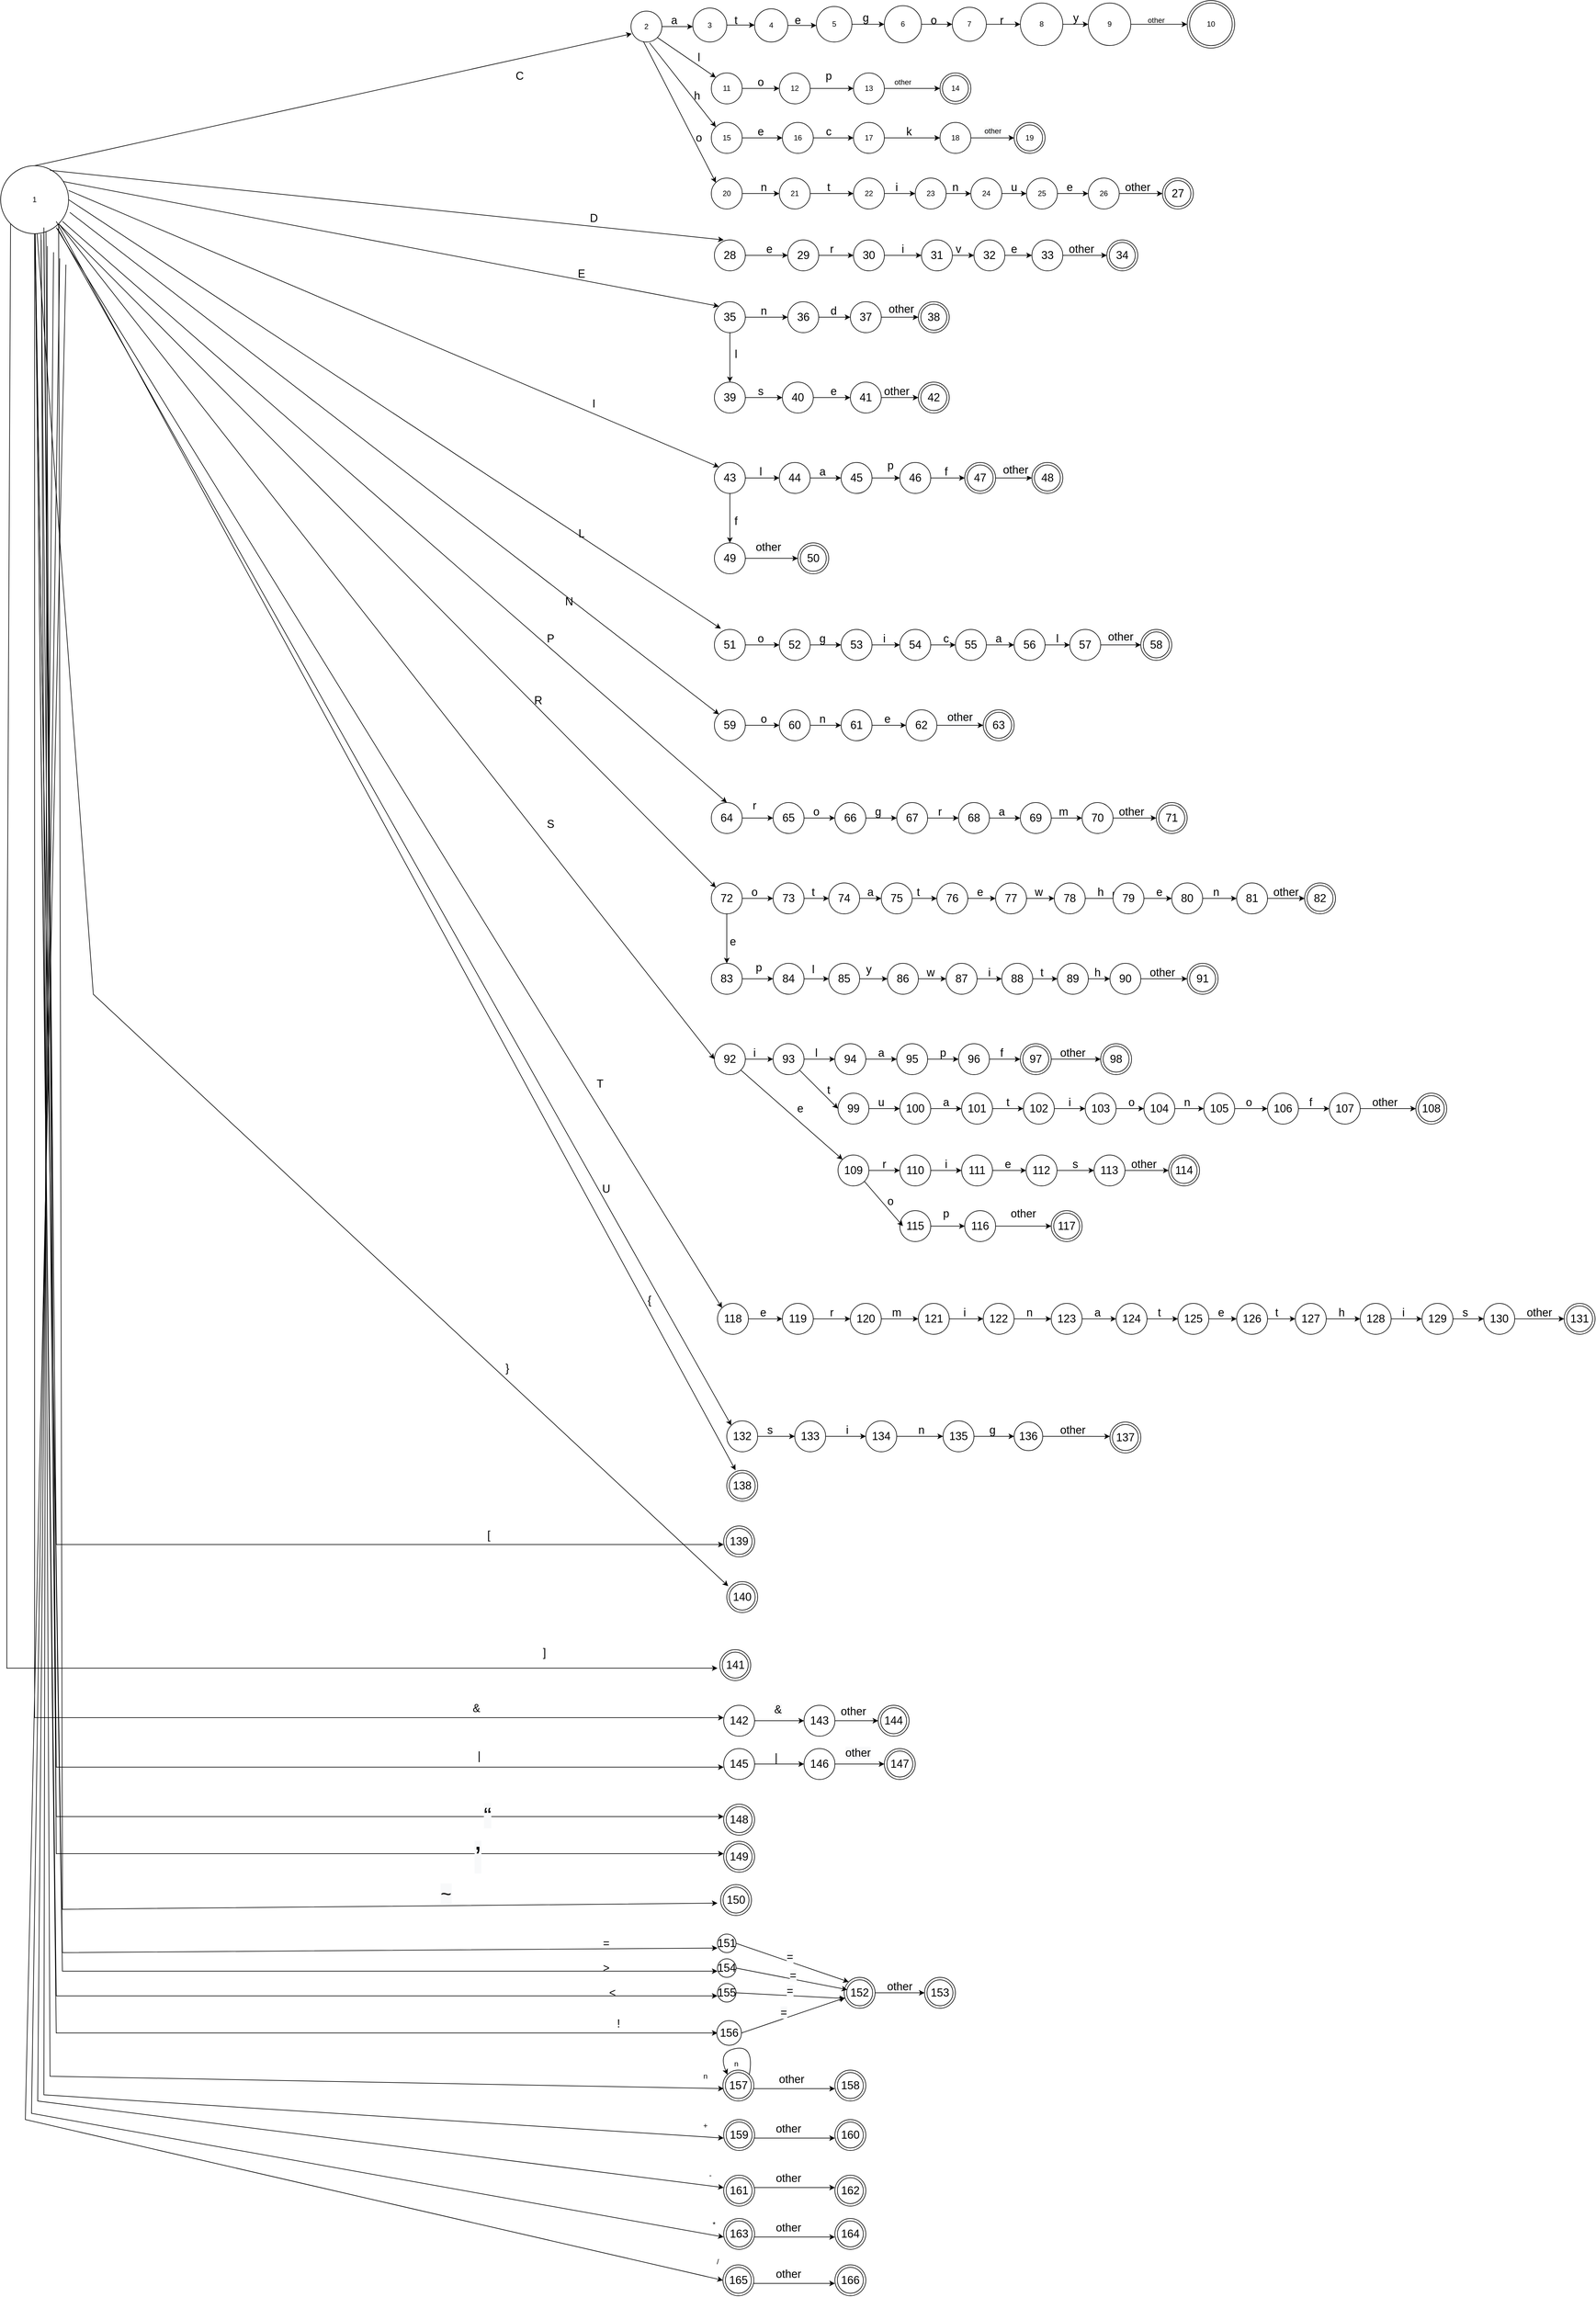 <mxfile version="18.0.3" type="device"><diagram id="5cnhgZgSS0QQMlTcgEmH" name="Page-1"><mxGraphModel dx="1753" dy="476" grid="1" gridSize="10" guides="1" tooltips="1" connect="1" arrows="1" fold="1" page="1" pageScale="1" pageWidth="850" pageHeight="1100" math="0" shadow="0"><root><mxCell id="0"/><mxCell id="1" parent="0"/><mxCell id="lNCzH8mf9pNxroffgkGs-17" value="" style="endArrow=classic;html=1;rounded=0;startArrow=none;" parent="1" edge="1"><mxGeometry relative="1" as="geometry"><mxPoint x="210" y="145.12" as="sourcePoint"/><mxPoint x="210" y="145.12" as="targetPoint"/></mxGeometry></mxCell><mxCell id="lNCzH8mf9pNxroffgkGs-19" value="&lt;font style=&quot;font-size: 18px;&quot;&gt;C&lt;/font&gt;" style="text;html=1;strokeColor=none;fillColor=none;align=center;verticalAlign=middle;whiteSpace=wrap;rounded=0;" parent="1" vertex="1"><mxGeometry y="210" width="60" height="30" as="geometry"/></mxCell><mxCell id="lNCzH8mf9pNxroffgkGs-20" style="edgeStyle=orthogonalEdgeStyle;rounded=0;orthogonalLoop=1;jettySize=auto;html=1;" parent="1" source="lNCzH8mf9pNxroffgkGs-21" edge="1"><mxGeometry relative="1" as="geometry"><mxPoint x="310" y="145.0" as="targetPoint"/></mxGeometry></mxCell><mxCell id="lNCzH8mf9pNxroffgkGs-21" value="2" style="ellipse;whiteSpace=wrap;html=1;aspect=fixed;" parent="1" vertex="1"><mxGeometry x="210" y="120" width="50" height="50" as="geometry"/></mxCell><mxCell id="lNCzH8mf9pNxroffgkGs-22" value="&lt;font style=&quot;font-size: 18px;&quot;&gt;a&lt;/font&gt;" style="text;html=1;strokeColor=none;fillColor=none;align=center;verticalAlign=middle;whiteSpace=wrap;rounded=0;" parent="1" vertex="1"><mxGeometry x="250" y="120" width="60" height="30" as="geometry"/></mxCell><mxCell id="lNCzH8mf9pNxroffgkGs-23" style="edgeStyle=orthogonalEdgeStyle;rounded=0;orthogonalLoop=1;jettySize=auto;html=1;" parent="1" source="lNCzH8mf9pNxroffgkGs-24" edge="1"><mxGeometry relative="1" as="geometry"><mxPoint x="410" y="142.5" as="targetPoint"/></mxGeometry></mxCell><mxCell id="lNCzH8mf9pNxroffgkGs-24" value="3" style="ellipse;whiteSpace=wrap;html=1;aspect=fixed;" parent="1" vertex="1"><mxGeometry x="310" y="115" width="55" height="55" as="geometry"/></mxCell><mxCell id="lNCzH8mf9pNxroffgkGs-25" value="&lt;font style=&quot;font-size: 18px;&quot;&gt;t&lt;/font&gt;" style="text;html=1;strokeColor=none;fillColor=none;align=center;verticalAlign=middle;whiteSpace=wrap;rounded=0;" parent="1" vertex="1"><mxGeometry x="350" y="120" width="60" height="30" as="geometry"/></mxCell><mxCell id="lNCzH8mf9pNxroffgkGs-26" value="" style="edgeStyle=orthogonalEdgeStyle;rounded=0;orthogonalLoop=1;jettySize=auto;html=1;" parent="1" source="lNCzH8mf9pNxroffgkGs-27" target="lNCzH8mf9pNxroffgkGs-29" edge="1"><mxGeometry relative="1" as="geometry"><Array as="points"><mxPoint x="460" y="140"/><mxPoint x="460" y="140"/></Array></mxGeometry></mxCell><mxCell id="lNCzH8mf9pNxroffgkGs-27" value="4" style="ellipse;whiteSpace=wrap;html=1;aspect=fixed;" parent="1" vertex="1"><mxGeometry x="410" y="116.25" width="53.75" height="53.75" as="geometry"/></mxCell><mxCell id="lNCzH8mf9pNxroffgkGs-28" style="edgeStyle=orthogonalEdgeStyle;rounded=0;orthogonalLoop=1;jettySize=auto;html=1;exitX=1;exitY=0.5;exitDx=0;exitDy=0;entryX=0;entryY=0.5;entryDx=0;entryDy=0;" parent="1" source="lNCzH8mf9pNxroffgkGs-29" target="lNCzH8mf9pNxroffgkGs-32" edge="1"><mxGeometry relative="1" as="geometry"/></mxCell><mxCell id="lNCzH8mf9pNxroffgkGs-29" value="5" style="ellipse;whiteSpace=wrap;html=1;aspect=fixed;" parent="1" vertex="1"><mxGeometry x="510" y="112.5" width="57.5" height="57.5" as="geometry"/></mxCell><mxCell id="lNCzH8mf9pNxroffgkGs-30" value="&lt;font style=&quot;font-size: 18px;&quot;&gt;e&lt;/font&gt;" style="text;html=1;strokeColor=none;fillColor=none;align=center;verticalAlign=middle;whiteSpace=wrap;rounded=0;" parent="1" vertex="1"><mxGeometry x="450" y="120" width="60" height="30" as="geometry"/></mxCell><mxCell id="lNCzH8mf9pNxroffgkGs-31" value="" style="edgeStyle=orthogonalEdgeStyle;rounded=0;orthogonalLoop=1;jettySize=auto;html=1;" parent="1" source="lNCzH8mf9pNxroffgkGs-32" target="lNCzH8mf9pNxroffgkGs-34" edge="1"><mxGeometry relative="1" as="geometry"/></mxCell><mxCell id="lNCzH8mf9pNxroffgkGs-32" value="6" style="ellipse;whiteSpace=wrap;html=1;aspect=fixed;" parent="1" vertex="1"><mxGeometry x="620" y="111.25" width="60" height="60" as="geometry"/></mxCell><mxCell id="lNCzH8mf9pNxroffgkGs-33" style="edgeStyle=orthogonalEdgeStyle;rounded=0;orthogonalLoop=1;jettySize=auto;html=1;" parent="1" source="lNCzH8mf9pNxroffgkGs-34" edge="1"><mxGeometry relative="1" as="geometry"><mxPoint x="840" y="141.25" as="targetPoint"/></mxGeometry></mxCell><mxCell id="lNCzH8mf9pNxroffgkGs-34" value="7" style="ellipse;whiteSpace=wrap;html=1;aspect=fixed;" parent="1" vertex="1"><mxGeometry x="730" y="113.75" width="55" height="55" as="geometry"/></mxCell><mxCell id="lNCzH8mf9pNxroffgkGs-35" value="&lt;font style=&quot;font-size: 18px;&quot;&gt;g&lt;/font&gt;" style="text;html=1;strokeColor=none;fillColor=none;align=center;verticalAlign=middle;whiteSpace=wrap;rounded=0;" parent="1" vertex="1"><mxGeometry x="560" y="116.25" width="60" height="30" as="geometry"/></mxCell><mxCell id="lNCzH8mf9pNxroffgkGs-36" value="&lt;font style=&quot;font-size: 18px;&quot;&gt;o&lt;/font&gt;" style="text;html=1;strokeColor=none;fillColor=none;align=center;verticalAlign=middle;whiteSpace=wrap;rounded=0;" parent="1" vertex="1"><mxGeometry x="670" y="120" width="60" height="30" as="geometry"/></mxCell><mxCell id="lNCzH8mf9pNxroffgkGs-37" value="" style="edgeStyle=orthogonalEdgeStyle;rounded=0;orthogonalLoop=1;jettySize=auto;html=1;" parent="1" source="lNCzH8mf9pNxroffgkGs-38" target="lNCzH8mf9pNxroffgkGs-41" edge="1"><mxGeometry relative="1" as="geometry"/></mxCell><mxCell id="lNCzH8mf9pNxroffgkGs-38" value="8" style="ellipse;whiteSpace=wrap;html=1;aspect=fixed;" parent="1" vertex="1"><mxGeometry x="840" y="106.88" width="68.75" height="68.75" as="geometry"/></mxCell><mxCell id="lNCzH8mf9pNxroffgkGs-39" value="&lt;font style=&quot;font-size: 18px;&quot;&gt;r&lt;/font&gt;" style="text;html=1;strokeColor=none;fillColor=none;align=center;verticalAlign=middle;whiteSpace=wrap;rounded=0;" parent="1" vertex="1"><mxGeometry x="780" y="120" width="60" height="30" as="geometry"/></mxCell><mxCell id="lNCzH8mf9pNxroffgkGs-40" style="edgeStyle=orthogonalEdgeStyle;rounded=0;orthogonalLoop=1;jettySize=auto;html=1;exitX=1;exitY=0.5;exitDx=0;exitDy=0;entryX=0;entryY=0.5;entryDx=0;entryDy=0;" parent="1" source="lNCzH8mf9pNxroffgkGs-41" target="lNCzH8mf9pNxroffgkGs-43" edge="1"><mxGeometry relative="1" as="geometry"/></mxCell><mxCell id="lNCzH8mf9pNxroffgkGs-41" value="9" style="ellipse;whiteSpace=wrap;html=1;aspect=fixed;" parent="1" vertex="1"><mxGeometry x="950" y="106.88" width="68.74" height="68.74" as="geometry"/></mxCell><mxCell id="lNCzH8mf9pNxroffgkGs-42" value="&lt;font style=&quot;font-size: 18px;&quot;&gt;y&lt;/font&gt;" style="text;html=1;strokeColor=none;fillColor=none;align=center;verticalAlign=middle;whiteSpace=wrap;rounded=0;" parent="1" vertex="1"><mxGeometry x="900" y="116.25" width="60" height="30" as="geometry"/></mxCell><mxCell id="lNCzH8mf9pNxroffgkGs-43" value="10" style="ellipse;shape=doubleEllipse;whiteSpace=wrap;html=1;aspect=fixed;" parent="1" vertex="1"><mxGeometry x="1110" y="102.82" width="76.87" height="76.87" as="geometry"/></mxCell><mxCell id="lNCzH8mf9pNxroffgkGs-44" value="other" style="text;html=1;strokeColor=none;fillColor=none;align=center;verticalAlign=middle;whiteSpace=wrap;rounded=0;" parent="1" vertex="1"><mxGeometry x="1030" y="120" width="60" height="30" as="geometry"/></mxCell><mxCell id="lNCzH8mf9pNxroffgkGs-49" value="&lt;font style=&quot;font-size: 18px;&quot;&gt;l&lt;/font&gt;" style="text;html=1;strokeColor=none;fillColor=none;align=center;verticalAlign=middle;whiteSpace=wrap;rounded=0;" parent="1" vertex="1"><mxGeometry x="290" y="180" width="60" height="30" as="geometry"/></mxCell><mxCell id="lNCzH8mf9pNxroffgkGs-14" value="1" style="ellipse;whiteSpace=wrap;html=1;aspect=fixed;" parent="1" vertex="1"><mxGeometry x="-810" y="370" width="110" height="110" as="geometry"/></mxCell><mxCell id="lNCzH8mf9pNxroffgkGs-79" value="" style="endArrow=classic;html=1;rounded=0;entryX=0.024;entryY=0.732;entryDx=0;entryDy=0;entryPerimeter=0;exitX=0.5;exitY=0;exitDx=0;exitDy=0;" parent="1" source="lNCzH8mf9pNxroffgkGs-14" target="lNCzH8mf9pNxroffgkGs-21" edge="1"><mxGeometry width="50" height="50" relative="1" as="geometry"><mxPoint x="10" y="380" as="sourcePoint"/><mxPoint x="60" y="330" as="targetPoint"/></mxGeometry></mxCell><mxCell id="lNCzH8mf9pNxroffgkGs-82" value="" style="edgeStyle=orthogonalEdgeStyle;rounded=0;orthogonalLoop=1;jettySize=auto;html=1;" parent="1" source="lNCzH8mf9pNxroffgkGs-80" target="lNCzH8mf9pNxroffgkGs-81" edge="1"><mxGeometry relative="1" as="geometry"/></mxCell><mxCell id="lNCzH8mf9pNxroffgkGs-80" value="11" style="ellipse;whiteSpace=wrap;html=1;aspect=fixed;" parent="1" vertex="1"><mxGeometry x="340" y="220" width="50" height="50" as="geometry"/></mxCell><mxCell id="lNCzH8mf9pNxroffgkGs-85" value="" style="edgeStyle=orthogonalEdgeStyle;rounded=0;orthogonalLoop=1;jettySize=auto;html=1;" parent="1" source="lNCzH8mf9pNxroffgkGs-81" target="lNCzH8mf9pNxroffgkGs-84" edge="1"><mxGeometry relative="1" as="geometry"/></mxCell><mxCell id="lNCzH8mf9pNxroffgkGs-81" value="12" style="ellipse;whiteSpace=wrap;html=1;aspect=fixed;" parent="1" vertex="1"><mxGeometry x="450" y="220" width="50" height="50" as="geometry"/></mxCell><mxCell id="lNCzH8mf9pNxroffgkGs-83" value="&lt;font style=&quot;font-size: 18px;&quot;&gt;o&lt;/font&gt;" style="text;html=1;strokeColor=none;fillColor=none;align=center;verticalAlign=middle;whiteSpace=wrap;rounded=0;" parent="1" vertex="1"><mxGeometry x="390" y="220" width="60" height="30" as="geometry"/></mxCell><mxCell id="lNCzH8mf9pNxroffgkGs-88" value="" style="edgeStyle=orthogonalEdgeStyle;rounded=0;orthogonalLoop=1;jettySize=auto;html=1;" parent="1" source="lNCzH8mf9pNxroffgkGs-84" target="lNCzH8mf9pNxroffgkGs-87" edge="1"><mxGeometry relative="1" as="geometry"/></mxCell><mxCell id="lNCzH8mf9pNxroffgkGs-84" value="13" style="ellipse;whiteSpace=wrap;html=1;aspect=fixed;" parent="1" vertex="1"><mxGeometry x="570" y="220" width="50" height="50" as="geometry"/></mxCell><mxCell id="lNCzH8mf9pNxroffgkGs-86" value="&lt;font style=&quot;font-size: 18px;&quot;&gt;p&lt;/font&gt;" style="text;html=1;strokeColor=none;fillColor=none;align=center;verticalAlign=middle;whiteSpace=wrap;rounded=0;" parent="1" vertex="1"><mxGeometry x="500" y="210" width="60" height="30" as="geometry"/></mxCell><mxCell id="lNCzH8mf9pNxroffgkGs-87" value="14" style="ellipse;shape=doubleEllipse;whiteSpace=wrap;html=1;aspect=fixed;" parent="1" vertex="1"><mxGeometry x="710" y="220" width="50" height="50" as="geometry"/></mxCell><mxCell id="lNCzH8mf9pNxroffgkGs-89" value="other" style="text;html=1;strokeColor=none;fillColor=none;align=center;verticalAlign=middle;whiteSpace=wrap;rounded=0;" parent="1" vertex="1"><mxGeometry x="620" y="220" width="60" height="30" as="geometry"/></mxCell><mxCell id="lNCzH8mf9pNxroffgkGs-93" value="" style="endArrow=classic;html=1;rounded=0;exitX=1;exitY=1;exitDx=0;exitDy=0;entryX=0;entryY=0;entryDx=0;entryDy=0;" parent="1" source="lNCzH8mf9pNxroffgkGs-21" target="lNCzH8mf9pNxroffgkGs-80" edge="1"><mxGeometry width="50" height="50" relative="1" as="geometry"><mxPoint x="470" y="390" as="sourcePoint"/><mxPoint x="520" y="340" as="targetPoint"/></mxGeometry></mxCell><mxCell id="lNCzH8mf9pNxroffgkGs-94" value="" style="endArrow=classic;html=1;rounded=0;entryX=0;entryY=0;entryDx=0;entryDy=0;" parent="1" target="lNCzH8mf9pNxroffgkGs-95" edge="1"><mxGeometry width="50" height="50" relative="1" as="geometry"><mxPoint x="240" y="171.25" as="sourcePoint"/><mxPoint x="320" y="290" as="targetPoint"/></mxGeometry></mxCell><mxCell id="lNCzH8mf9pNxroffgkGs-98" value="" style="edgeStyle=orthogonalEdgeStyle;rounded=0;orthogonalLoop=1;jettySize=auto;html=1;" parent="1" source="lNCzH8mf9pNxroffgkGs-95" target="lNCzH8mf9pNxroffgkGs-97" edge="1"><mxGeometry relative="1" as="geometry"/></mxCell><mxCell id="lNCzH8mf9pNxroffgkGs-95" value="15" style="ellipse;whiteSpace=wrap;html=1;aspect=fixed;" parent="1" vertex="1"><mxGeometry x="340" y="300" width="50" height="50" as="geometry"/></mxCell><mxCell id="lNCzH8mf9pNxroffgkGs-96" value="&lt;font style=&quot;font-size: 18px;&quot;&gt;h&lt;/font&gt;" style="text;whiteSpace=wrap;html=1;" parent="1" vertex="1"><mxGeometry x="310" y="240" width="30" height="30" as="geometry"/></mxCell><mxCell id="lNCzH8mf9pNxroffgkGs-101" value="" style="edgeStyle=orthogonalEdgeStyle;rounded=0;orthogonalLoop=1;jettySize=auto;html=1;" parent="1" source="lNCzH8mf9pNxroffgkGs-97" target="lNCzH8mf9pNxroffgkGs-100" edge="1"><mxGeometry relative="1" as="geometry"/></mxCell><mxCell id="lNCzH8mf9pNxroffgkGs-97" value="16" style="ellipse;whiteSpace=wrap;html=1;aspect=fixed;" parent="1" vertex="1"><mxGeometry x="455" y="300" width="50" height="50" as="geometry"/></mxCell><mxCell id="lNCzH8mf9pNxroffgkGs-99" value="&lt;font style=&quot;font-size: 18px;&quot;&gt;e&lt;/font&gt;" style="text;html=1;strokeColor=none;fillColor=none;align=center;verticalAlign=middle;whiteSpace=wrap;rounded=0;" parent="1" vertex="1"><mxGeometry x="390" y="300" width="60" height="30" as="geometry"/></mxCell><mxCell id="lNCzH8mf9pNxroffgkGs-104" value="" style="edgeStyle=orthogonalEdgeStyle;rounded=0;orthogonalLoop=1;jettySize=auto;html=1;" parent="1" source="lNCzH8mf9pNxroffgkGs-100" target="lNCzH8mf9pNxroffgkGs-103" edge="1"><mxGeometry relative="1" as="geometry"/></mxCell><mxCell id="lNCzH8mf9pNxroffgkGs-100" value="17" style="ellipse;whiteSpace=wrap;html=1;aspect=fixed;" parent="1" vertex="1"><mxGeometry x="570" y="300" width="50" height="50" as="geometry"/></mxCell><mxCell id="lNCzH8mf9pNxroffgkGs-102" value="&lt;font style=&quot;font-size: 18px;&quot;&gt;c&lt;/font&gt;" style="text;html=1;strokeColor=none;fillColor=none;align=center;verticalAlign=middle;whiteSpace=wrap;rounded=0;" parent="1" vertex="1"><mxGeometry x="500" y="300" width="60" height="30" as="geometry"/></mxCell><mxCell id="lNCzH8mf9pNxroffgkGs-107" value="" style="edgeStyle=orthogonalEdgeStyle;rounded=0;orthogonalLoop=1;jettySize=auto;html=1;" parent="1" source="lNCzH8mf9pNxroffgkGs-103" target="lNCzH8mf9pNxroffgkGs-106" edge="1"><mxGeometry relative="1" as="geometry"/></mxCell><mxCell id="lNCzH8mf9pNxroffgkGs-103" value="18" style="ellipse;whiteSpace=wrap;html=1;aspect=fixed;" parent="1" vertex="1"><mxGeometry x="710" y="300" width="50" height="50" as="geometry"/></mxCell><mxCell id="lNCzH8mf9pNxroffgkGs-105" value="&lt;font style=&quot;font-size: 18px;&quot;&gt;k&lt;/font&gt;" style="text;html=1;strokeColor=none;fillColor=none;align=center;verticalAlign=middle;whiteSpace=wrap;rounded=0;" parent="1" vertex="1"><mxGeometry x="630" y="300" width="60" height="30" as="geometry"/></mxCell><mxCell id="lNCzH8mf9pNxroffgkGs-106" value="19" style="ellipse;shape=doubleEllipse;whiteSpace=wrap;html=1;aspect=fixed;" parent="1" vertex="1"><mxGeometry x="830" y="300" width="50" height="50" as="geometry"/></mxCell><mxCell id="lNCzH8mf9pNxroffgkGs-108" value="&lt;span style=&quot;color: rgb(0, 0, 0); font-family: Helvetica; font-size: 12px; font-style: normal; font-variant-ligatures: normal; font-variant-caps: normal; font-weight: 400; letter-spacing: normal; orphans: 2; text-align: center; text-indent: 0px; text-transform: none; widows: 2; word-spacing: 0px; -webkit-text-stroke-width: 0px; background-color: rgb(248, 249, 250); text-decoration-thickness: initial; text-decoration-style: initial; text-decoration-color: initial; float: none; display: inline !important;&quot;&gt;other&lt;/span&gt;" style="text;whiteSpace=wrap;html=1;" parent="1" vertex="1"><mxGeometry x="780" y="300" width="50" height="30" as="geometry"/></mxCell><mxCell id="lNCzH8mf9pNxroffgkGs-109" value="" style="endArrow=classic;html=1;rounded=0;entryX=0;entryY=0;entryDx=0;entryDy=0;" parent="1" target="lNCzH8mf9pNxroffgkGs-110" edge="1"><mxGeometry width="50" height="50" relative="1" as="geometry"><mxPoint x="230" y="168.75" as="sourcePoint"/><mxPoint x="320" y="380" as="targetPoint"/></mxGeometry></mxCell><mxCell id="lNCzH8mf9pNxroffgkGs-113" value="" style="edgeStyle=orthogonalEdgeStyle;rounded=0;orthogonalLoop=1;jettySize=auto;html=1;fontSize=18;" parent="1" source="lNCzH8mf9pNxroffgkGs-110" target="lNCzH8mf9pNxroffgkGs-112" edge="1"><mxGeometry relative="1" as="geometry"/></mxCell><mxCell id="lNCzH8mf9pNxroffgkGs-110" value="20" style="ellipse;whiteSpace=wrap;html=1;aspect=fixed;" parent="1" vertex="1"><mxGeometry x="340" y="390" width="50" height="50" as="geometry"/></mxCell><mxCell id="lNCzH8mf9pNxroffgkGs-111" value="&lt;font style=&quot;font-size: 18px;&quot;&gt;o&lt;/font&gt;" style="text;html=1;strokeColor=none;fillColor=none;align=center;verticalAlign=middle;whiteSpace=wrap;rounded=0;" parent="1" vertex="1"><mxGeometry x="290" y="310" width="60" height="30" as="geometry"/></mxCell><mxCell id="lNCzH8mf9pNxroffgkGs-116" value="" style="edgeStyle=orthogonalEdgeStyle;rounded=0;orthogonalLoop=1;jettySize=auto;html=1;fontSize=18;" parent="1" source="lNCzH8mf9pNxroffgkGs-112" target="lNCzH8mf9pNxroffgkGs-115" edge="1"><mxGeometry relative="1" as="geometry"/></mxCell><mxCell id="lNCzH8mf9pNxroffgkGs-112" value="21" style="ellipse;whiteSpace=wrap;html=1;aspect=fixed;" parent="1" vertex="1"><mxGeometry x="450" y="390" width="50" height="50" as="geometry"/></mxCell><mxCell id="lNCzH8mf9pNxroffgkGs-114" value="n" style="text;html=1;strokeColor=none;fillColor=none;align=center;verticalAlign=middle;whiteSpace=wrap;rounded=0;fontSize=18;" parent="1" vertex="1"><mxGeometry x="395" y="390" width="60" height="30" as="geometry"/></mxCell><mxCell id="lNCzH8mf9pNxroffgkGs-118" value="" style="edgeStyle=orthogonalEdgeStyle;rounded=0;orthogonalLoop=1;jettySize=auto;html=1;fontSize=18;" parent="1" source="lNCzH8mf9pNxroffgkGs-115" target="lNCzH8mf9pNxroffgkGs-117" edge="1"><mxGeometry relative="1" as="geometry"/></mxCell><mxCell id="lNCzH8mf9pNxroffgkGs-115" value="22" style="ellipse;whiteSpace=wrap;html=1;aspect=fixed;" parent="1" vertex="1"><mxGeometry x="570" y="390" width="50" height="50" as="geometry"/></mxCell><mxCell id="lNCzH8mf9pNxroffgkGs-122" value="" style="edgeStyle=orthogonalEdgeStyle;rounded=0;orthogonalLoop=1;jettySize=auto;html=1;fontSize=18;" parent="1" source="lNCzH8mf9pNxroffgkGs-117" target="lNCzH8mf9pNxroffgkGs-121" edge="1"><mxGeometry relative="1" as="geometry"/></mxCell><mxCell id="lNCzH8mf9pNxroffgkGs-117" value="23" style="ellipse;whiteSpace=wrap;html=1;aspect=fixed;" parent="1" vertex="1"><mxGeometry x="670" y="390" width="50" height="50" as="geometry"/></mxCell><mxCell id="lNCzH8mf9pNxroffgkGs-119" value="t" style="text;html=1;strokeColor=none;fillColor=none;align=center;verticalAlign=middle;whiteSpace=wrap;rounded=0;fontSize=18;" parent="1" vertex="1"><mxGeometry x="500" y="390" width="60" height="30" as="geometry"/></mxCell><mxCell id="lNCzH8mf9pNxroffgkGs-120" value="i" style="text;html=1;strokeColor=none;fillColor=none;align=center;verticalAlign=middle;whiteSpace=wrap;rounded=0;fontSize=18;" parent="1" vertex="1"><mxGeometry x="610" y="390" width="60" height="30" as="geometry"/></mxCell><mxCell id="lNCzH8mf9pNxroffgkGs-125" value="" style="edgeStyle=orthogonalEdgeStyle;rounded=0;orthogonalLoop=1;jettySize=auto;html=1;fontSize=18;" parent="1" source="lNCzH8mf9pNxroffgkGs-121" target="lNCzH8mf9pNxroffgkGs-124" edge="1"><mxGeometry relative="1" as="geometry"/></mxCell><mxCell id="lNCzH8mf9pNxroffgkGs-121" value="24" style="ellipse;whiteSpace=wrap;html=1;aspect=fixed;" parent="1" vertex="1"><mxGeometry x="760" y="390" width="50" height="50" as="geometry"/></mxCell><mxCell id="lNCzH8mf9pNxroffgkGs-123" value="n" style="text;html=1;strokeColor=none;fillColor=none;align=center;verticalAlign=middle;whiteSpace=wrap;rounded=0;fontSize=18;" parent="1" vertex="1"><mxGeometry x="705" y="390" width="60" height="30" as="geometry"/></mxCell><mxCell id="lNCzH8mf9pNxroffgkGs-133" value="" style="edgeStyle=orthogonalEdgeStyle;rounded=0;orthogonalLoop=1;jettySize=auto;html=1;fontSize=18;" parent="1" source="lNCzH8mf9pNxroffgkGs-124" target="lNCzH8mf9pNxroffgkGs-127" edge="1"><mxGeometry relative="1" as="geometry"/></mxCell><mxCell id="lNCzH8mf9pNxroffgkGs-124" value="25" style="ellipse;whiteSpace=wrap;html=1;aspect=fixed;" parent="1" vertex="1"><mxGeometry x="850" y="390" width="50" height="50" as="geometry"/></mxCell><mxCell id="lNCzH8mf9pNxroffgkGs-126" value="u" style="text;html=1;strokeColor=none;fillColor=none;align=center;verticalAlign=middle;whiteSpace=wrap;rounded=0;fontSize=18;" parent="1" vertex="1"><mxGeometry x="800" y="390" width="60" height="30" as="geometry"/></mxCell><mxCell id="lNCzH8mf9pNxroffgkGs-136" value="" style="edgeStyle=orthogonalEdgeStyle;rounded=0;orthogonalLoop=1;jettySize=auto;html=1;fontSize=18;" parent="1" source="lNCzH8mf9pNxroffgkGs-127" target="lNCzH8mf9pNxroffgkGs-135" edge="1"><mxGeometry relative="1" as="geometry"/></mxCell><mxCell id="lNCzH8mf9pNxroffgkGs-127" value="26" style="ellipse;whiteSpace=wrap;html=1;aspect=fixed;" parent="1" vertex="1"><mxGeometry x="950" y="390" width="50" height="50" as="geometry"/></mxCell><mxCell id="lNCzH8mf9pNxroffgkGs-134" value="e" style="text;html=1;strokeColor=none;fillColor=none;align=center;verticalAlign=middle;whiteSpace=wrap;rounded=0;fontSize=18;" parent="1" vertex="1"><mxGeometry x="890" y="390" width="60" height="30" as="geometry"/></mxCell><mxCell id="lNCzH8mf9pNxroffgkGs-135" value="27" style="ellipse;shape=doubleEllipse;whiteSpace=wrap;html=1;aspect=fixed;fontSize=18;" parent="1" vertex="1"><mxGeometry x="1070" y="390" width="50" height="50" as="geometry"/></mxCell><mxCell id="lNCzH8mf9pNxroffgkGs-137" value="other" style="text;html=1;strokeColor=none;fillColor=none;align=center;verticalAlign=middle;whiteSpace=wrap;rounded=0;fontSize=18;" parent="1" vertex="1"><mxGeometry x="1000" y="390" width="60" height="30" as="geometry"/></mxCell><mxCell id="lNCzH8mf9pNxroffgkGs-138" value="" style="endArrow=classic;html=1;rounded=0;fontSize=18;exitX=0.727;exitY=0.068;exitDx=0;exitDy=0;entryX=0.3;entryY=0;entryDx=0;entryDy=0;entryPerimeter=0;exitPerimeter=0;" parent="1" source="lNCzH8mf9pNxroffgkGs-14" target="lNCzH8mf9pNxroffgkGs-139" edge="1"><mxGeometry width="50" height="50" relative="1" as="geometry"><mxPoint x="-170" y="420" as="sourcePoint"/><mxPoint x="300" y="490" as="targetPoint"/></mxGeometry></mxCell><mxCell id="lNCzH8mf9pNxroffgkGs-142" value="" style="edgeStyle=orthogonalEdgeStyle;rounded=0;orthogonalLoop=1;jettySize=auto;html=1;fontSize=18;" parent="1" source="lNCzH8mf9pNxroffgkGs-139" target="lNCzH8mf9pNxroffgkGs-141" edge="1"><mxGeometry relative="1" as="geometry"/></mxCell><mxCell id="lNCzH8mf9pNxroffgkGs-139" value="28" style="ellipse;whiteSpace=wrap;html=1;aspect=fixed;fontSize=18;" parent="1" vertex="1"><mxGeometry x="345" y="490" width="50" height="50" as="geometry"/></mxCell><mxCell id="lNCzH8mf9pNxroffgkGs-140" value="D" style="text;html=1;strokeColor=none;fillColor=none;align=center;verticalAlign=middle;whiteSpace=wrap;rounded=0;fontSize=18;" parent="1" vertex="1"><mxGeometry x="120" y="440" width="60" height="30" as="geometry"/></mxCell><mxCell id="lNCzH8mf9pNxroffgkGs-145" value="" style="edgeStyle=orthogonalEdgeStyle;rounded=0;orthogonalLoop=1;jettySize=auto;html=1;fontSize=18;" parent="1" source="lNCzH8mf9pNxroffgkGs-141" target="lNCzH8mf9pNxroffgkGs-144" edge="1"><mxGeometry relative="1" as="geometry"/></mxCell><mxCell id="lNCzH8mf9pNxroffgkGs-141" value="29" style="ellipse;whiteSpace=wrap;html=1;aspect=fixed;fontSize=18;" parent="1" vertex="1"><mxGeometry x="463.75" y="490" width="50" height="50" as="geometry"/></mxCell><mxCell id="lNCzH8mf9pNxroffgkGs-143" value="e" style="text;html=1;strokeColor=none;fillColor=none;align=center;verticalAlign=middle;whiteSpace=wrap;rounded=0;fontSize=18;" parent="1" vertex="1"><mxGeometry x="403.75" y="490" width="60" height="30" as="geometry"/></mxCell><mxCell id="lNCzH8mf9pNxroffgkGs-148" value="" style="edgeStyle=orthogonalEdgeStyle;rounded=0;orthogonalLoop=1;jettySize=auto;html=1;fontSize=18;" parent="1" source="lNCzH8mf9pNxroffgkGs-144" target="lNCzH8mf9pNxroffgkGs-147" edge="1"><mxGeometry relative="1" as="geometry"/></mxCell><mxCell id="lNCzH8mf9pNxroffgkGs-144" value="30" style="ellipse;whiteSpace=wrap;html=1;aspect=fixed;fontSize=18;" parent="1" vertex="1"><mxGeometry x="570" y="490" width="50" height="50" as="geometry"/></mxCell><mxCell id="lNCzH8mf9pNxroffgkGs-146" value="r" style="text;html=1;strokeColor=none;fillColor=none;align=center;verticalAlign=middle;whiteSpace=wrap;rounded=0;fontSize=18;" parent="1" vertex="1"><mxGeometry x="505" y="490" width="60" height="30" as="geometry"/></mxCell><mxCell id="lNCzH8mf9pNxroffgkGs-152" value="" style="edgeStyle=orthogonalEdgeStyle;rounded=0;orthogonalLoop=1;jettySize=auto;html=1;fontSize=18;" parent="1" source="lNCzH8mf9pNxroffgkGs-147" target="lNCzH8mf9pNxroffgkGs-151" edge="1"><mxGeometry relative="1" as="geometry"/></mxCell><mxCell id="lNCzH8mf9pNxroffgkGs-147" value="31" style="ellipse;whiteSpace=wrap;html=1;aspect=fixed;fontSize=18;" parent="1" vertex="1"><mxGeometry x="680" y="490" width="50" height="50" as="geometry"/></mxCell><mxCell id="lNCzH8mf9pNxroffgkGs-150" value="i" style="text;html=1;strokeColor=none;fillColor=none;align=center;verticalAlign=middle;whiteSpace=wrap;rounded=0;fontSize=18;" parent="1" vertex="1"><mxGeometry x="620" y="490" width="60" height="30" as="geometry"/></mxCell><mxCell id="lNCzH8mf9pNxroffgkGs-156" value="" style="edgeStyle=orthogonalEdgeStyle;rounded=0;orthogonalLoop=1;jettySize=auto;html=1;fontSize=18;" parent="1" source="lNCzH8mf9pNxroffgkGs-151" target="lNCzH8mf9pNxroffgkGs-155" edge="1"><mxGeometry relative="1" as="geometry"/></mxCell><mxCell id="lNCzH8mf9pNxroffgkGs-151" value="32" style="ellipse;whiteSpace=wrap;html=1;aspect=fixed;fontSize=18;" parent="1" vertex="1"><mxGeometry x="765" y="490" width="50" height="50" as="geometry"/></mxCell><mxCell id="lNCzH8mf9pNxroffgkGs-153" value="v" style="text;html=1;strokeColor=none;fillColor=none;align=center;verticalAlign=middle;whiteSpace=wrap;rounded=0;fontSize=18;" parent="1" vertex="1"><mxGeometry x="710" y="490" width="60" height="30" as="geometry"/></mxCell><mxCell id="lNCzH8mf9pNxroffgkGs-160" value="" style="edgeStyle=orthogonalEdgeStyle;rounded=0;orthogonalLoop=1;jettySize=auto;html=1;fontSize=18;" parent="1" source="lNCzH8mf9pNxroffgkGs-155" target="lNCzH8mf9pNxroffgkGs-159" edge="1"><mxGeometry relative="1" as="geometry"/></mxCell><mxCell id="lNCzH8mf9pNxroffgkGs-155" value="33" style="ellipse;whiteSpace=wrap;html=1;aspect=fixed;fontSize=18;" parent="1" vertex="1"><mxGeometry x="858.75" y="490" width="50" height="50" as="geometry"/></mxCell><mxCell id="lNCzH8mf9pNxroffgkGs-157" value="e" style="text;html=1;strokeColor=none;fillColor=none;align=center;verticalAlign=middle;whiteSpace=wrap;rounded=0;fontSize=18;" parent="1" vertex="1"><mxGeometry x="800" y="490" width="60" height="30" as="geometry"/></mxCell><mxCell id="lNCzH8mf9pNxroffgkGs-159" value="34" style="ellipse;shape=doubleEllipse;whiteSpace=wrap;html=1;aspect=fixed;fontSize=18;" parent="1" vertex="1"><mxGeometry x="980" y="490" width="50" height="50" as="geometry"/></mxCell><mxCell id="lNCzH8mf9pNxroffgkGs-161" value="other" style="text;html=1;strokeColor=none;fillColor=none;align=center;verticalAlign=middle;whiteSpace=wrap;rounded=0;fontSize=18;" parent="1" vertex="1"><mxGeometry x="908.75" y="490" width="60" height="30" as="geometry"/></mxCell><mxCell id="lNCzH8mf9pNxroffgkGs-167" value="" style="edgeStyle=orthogonalEdgeStyle;rounded=0;orthogonalLoop=1;jettySize=auto;html=1;fontSize=18;" parent="1" source="lNCzH8mf9pNxroffgkGs-162" target="lNCzH8mf9pNxroffgkGs-166" edge="1"><mxGeometry relative="1" as="geometry"/></mxCell><mxCell id="lNCzH8mf9pNxroffgkGs-177" value="" style="edgeStyle=orthogonalEdgeStyle;rounded=0;orthogonalLoop=1;jettySize=auto;html=1;fontSize=18;" parent="1" source="lNCzH8mf9pNxroffgkGs-162" target="lNCzH8mf9pNxroffgkGs-176" edge="1"><mxGeometry relative="1" as="geometry"/></mxCell><mxCell id="lNCzH8mf9pNxroffgkGs-162" value="35" style="ellipse;whiteSpace=wrap;html=1;aspect=fixed;fontSize=18;" parent="1" vertex="1"><mxGeometry x="345" y="590" width="50" height="50" as="geometry"/></mxCell><mxCell id="lNCzH8mf9pNxroffgkGs-163" value="" style="endArrow=classic;html=1;rounded=0;fontSize=18;entryX=0;entryY=0;entryDx=0;entryDy=0;exitX=0.918;exitY=0.232;exitDx=0;exitDy=0;exitPerimeter=0;" parent="1" source="lNCzH8mf9pNxroffgkGs-14" target="lNCzH8mf9pNxroffgkGs-162" edge="1"><mxGeometry width="50" height="50" relative="1" as="geometry"><mxPoint x="-170" y="410" as="sourcePoint"/><mxPoint x="-120" y="360" as="targetPoint"/></mxGeometry></mxCell><mxCell id="lNCzH8mf9pNxroffgkGs-165" value="E" style="text;html=1;strokeColor=none;fillColor=none;align=center;verticalAlign=middle;whiteSpace=wrap;rounded=0;fontSize=18;" parent="1" vertex="1"><mxGeometry x="100" y="530" width="60" height="30" as="geometry"/></mxCell><mxCell id="lNCzH8mf9pNxroffgkGs-170" value="" style="edgeStyle=orthogonalEdgeStyle;rounded=0;orthogonalLoop=1;jettySize=auto;html=1;fontSize=18;" parent="1" source="lNCzH8mf9pNxroffgkGs-166" target="lNCzH8mf9pNxroffgkGs-169" edge="1"><mxGeometry relative="1" as="geometry"/></mxCell><mxCell id="lNCzH8mf9pNxroffgkGs-166" value="36" style="ellipse;whiteSpace=wrap;html=1;aspect=fixed;fontSize=18;" parent="1" vertex="1"><mxGeometry x="463.75" y="590" width="50" height="50" as="geometry"/></mxCell><mxCell id="lNCzH8mf9pNxroffgkGs-168" value="n" style="text;html=1;strokeColor=none;fillColor=none;align=center;verticalAlign=middle;whiteSpace=wrap;rounded=0;fontSize=18;" parent="1" vertex="1"><mxGeometry x="395" y="590" width="60" height="30" as="geometry"/></mxCell><mxCell id="lNCzH8mf9pNxroffgkGs-174" value="" style="edgeStyle=orthogonalEdgeStyle;rounded=0;orthogonalLoop=1;jettySize=auto;html=1;fontSize=18;" parent="1" source="lNCzH8mf9pNxroffgkGs-169" target="lNCzH8mf9pNxroffgkGs-173" edge="1"><mxGeometry relative="1" as="geometry"/></mxCell><mxCell id="lNCzH8mf9pNxroffgkGs-169" value="37" style="ellipse;whiteSpace=wrap;html=1;aspect=fixed;fontSize=18;" parent="1" vertex="1"><mxGeometry x="565" y="590" width="50" height="50" as="geometry"/></mxCell><mxCell id="lNCzH8mf9pNxroffgkGs-172" value="d" style="text;html=1;strokeColor=none;fillColor=none;align=center;verticalAlign=middle;whiteSpace=wrap;rounded=0;fontSize=18;" parent="1" vertex="1"><mxGeometry x="507.5" y="590" width="60" height="30" as="geometry"/></mxCell><mxCell id="lNCzH8mf9pNxroffgkGs-173" value="38" style="ellipse;shape=doubleEllipse;whiteSpace=wrap;html=1;aspect=fixed;fontSize=18;" parent="1" vertex="1"><mxGeometry x="675" y="590" width="50" height="50" as="geometry"/></mxCell><mxCell id="lNCzH8mf9pNxroffgkGs-175" value="&lt;span style=&quot;color: rgb(0, 0, 0); font-family: Helvetica; font-size: 18px; font-style: normal; font-variant-ligatures: normal; font-variant-caps: normal; font-weight: 400; letter-spacing: normal; orphans: 2; text-align: center; text-indent: 0px; text-transform: none; widows: 2; word-spacing: 0px; -webkit-text-stroke-width: 0px; background-color: rgb(248, 249, 250); text-decoration-thickness: initial; text-decoration-style: initial; text-decoration-color: initial; float: none; display: inline !important;&quot;&gt;other&lt;/span&gt;" style="text;whiteSpace=wrap;html=1;fontSize=18;" parent="1" vertex="1"><mxGeometry x="625" y="585" width="70" height="40" as="geometry"/></mxCell><mxCell id="lNCzH8mf9pNxroffgkGs-179" value="" style="edgeStyle=orthogonalEdgeStyle;rounded=0;orthogonalLoop=1;jettySize=auto;html=1;fontSize=18;" parent="1" source="lNCzH8mf9pNxroffgkGs-176" target="lNCzH8mf9pNxroffgkGs-178" edge="1"><mxGeometry relative="1" as="geometry"/></mxCell><mxCell id="lNCzH8mf9pNxroffgkGs-176" value="39" style="ellipse;whiteSpace=wrap;html=1;aspect=fixed;fontSize=18;" parent="1" vertex="1"><mxGeometry x="345" y="720" width="50" height="50" as="geometry"/></mxCell><mxCell id="lNCzH8mf9pNxroffgkGs-185" value="" style="edgeStyle=orthogonalEdgeStyle;rounded=0;orthogonalLoop=1;jettySize=auto;html=1;fontSize=18;" parent="1" source="lNCzH8mf9pNxroffgkGs-178" target="lNCzH8mf9pNxroffgkGs-184" edge="1"><mxGeometry relative="1" as="geometry"/></mxCell><mxCell id="lNCzH8mf9pNxroffgkGs-178" value="40" style="ellipse;whiteSpace=wrap;html=1;aspect=fixed;fontSize=18;" parent="1" vertex="1"><mxGeometry x="455" y="720" width="50" height="50" as="geometry"/></mxCell><mxCell id="lNCzH8mf9pNxroffgkGs-180" value="l" style="text;html=1;strokeColor=none;fillColor=none;align=center;verticalAlign=middle;whiteSpace=wrap;rounded=0;fontSize=18;" parent="1" vertex="1"><mxGeometry x="350" y="660" width="60" height="30" as="geometry"/></mxCell><mxCell id="lNCzH8mf9pNxroffgkGs-181" value="s" style="text;html=1;strokeColor=none;fillColor=none;align=center;verticalAlign=middle;whiteSpace=wrap;rounded=0;fontSize=18;" parent="1" vertex="1"><mxGeometry x="390" y="720" width="60" height="30" as="geometry"/></mxCell><mxCell id="lNCzH8mf9pNxroffgkGs-190" value="" style="edgeStyle=orthogonalEdgeStyle;rounded=0;orthogonalLoop=1;jettySize=auto;html=1;fontSize=18;" parent="1" source="lNCzH8mf9pNxroffgkGs-184" target="lNCzH8mf9pNxroffgkGs-187" edge="1"><mxGeometry relative="1" as="geometry"/></mxCell><mxCell id="lNCzH8mf9pNxroffgkGs-184" value="41" style="ellipse;whiteSpace=wrap;html=1;aspect=fixed;fontSize=18;" parent="1" vertex="1"><mxGeometry x="565" y="720" width="50" height="50" as="geometry"/></mxCell><mxCell id="lNCzH8mf9pNxroffgkGs-187" value="42" style="ellipse;shape=doubleEllipse;whiteSpace=wrap;html=1;aspect=fixed;fontSize=18;" parent="1" vertex="1"><mxGeometry x="675" y="720" width="50" height="50" as="geometry"/></mxCell><mxCell id="lNCzH8mf9pNxroffgkGs-189" value="e" style="text;html=1;strokeColor=none;fillColor=none;align=center;verticalAlign=middle;whiteSpace=wrap;rounded=0;fontSize=18;" parent="1" vertex="1"><mxGeometry x="507.5" y="720" width="60" height="30" as="geometry"/></mxCell><mxCell id="lNCzH8mf9pNxroffgkGs-191" value="other" style="text;html=1;strokeColor=none;fillColor=none;align=center;verticalAlign=middle;whiteSpace=wrap;rounded=0;fontSize=18;" parent="1" vertex="1"><mxGeometry x="610" y="720" width="60" height="30" as="geometry"/></mxCell><mxCell id="lNCzH8mf9pNxroffgkGs-197" value="" style="edgeStyle=orthogonalEdgeStyle;rounded=0;orthogonalLoop=1;jettySize=auto;html=1;fontSize=18;" parent="1" source="lNCzH8mf9pNxroffgkGs-192" target="lNCzH8mf9pNxroffgkGs-196" edge="1"><mxGeometry relative="1" as="geometry"/></mxCell><mxCell id="lNCzH8mf9pNxroffgkGs-213" value="" style="edgeStyle=orthogonalEdgeStyle;rounded=0;orthogonalLoop=1;jettySize=auto;html=1;fontSize=18;" parent="1" source="lNCzH8mf9pNxroffgkGs-192" target="lNCzH8mf9pNxroffgkGs-212" edge="1"><mxGeometry relative="1" as="geometry"/></mxCell><mxCell id="lNCzH8mf9pNxroffgkGs-192" value="43" style="ellipse;whiteSpace=wrap;html=1;aspect=fixed;fontSize=18;" parent="1" vertex="1"><mxGeometry x="345" y="850" width="50" height="50" as="geometry"/></mxCell><mxCell id="lNCzH8mf9pNxroffgkGs-193" value="" style="endArrow=classic;html=1;rounded=0;fontSize=18;entryX=0;entryY=0;entryDx=0;entryDy=0;exitX=1;exitY=0.364;exitDx=0;exitDy=0;exitPerimeter=0;" parent="1" source="lNCzH8mf9pNxroffgkGs-14" target="lNCzH8mf9pNxroffgkGs-192" edge="1"><mxGeometry width="50" height="50" relative="1" as="geometry"><mxPoint x="-190" y="420" as="sourcePoint"/><mxPoint x="-140" y="370" as="targetPoint"/></mxGeometry></mxCell><mxCell id="lNCzH8mf9pNxroffgkGs-194" value="I" style="text;html=1;strokeColor=none;fillColor=none;align=center;verticalAlign=middle;whiteSpace=wrap;rounded=0;fontSize=18;" parent="1" vertex="1"><mxGeometry x="120" y="740" width="60" height="30" as="geometry"/></mxCell><mxCell id="lNCzH8mf9pNxroffgkGs-200" value="" style="edgeStyle=orthogonalEdgeStyle;rounded=0;orthogonalLoop=1;jettySize=auto;html=1;fontSize=18;" parent="1" source="lNCzH8mf9pNxroffgkGs-196" target="lNCzH8mf9pNxroffgkGs-199" edge="1"><mxGeometry relative="1" as="geometry"/></mxCell><mxCell id="lNCzH8mf9pNxroffgkGs-196" value="44" style="ellipse;whiteSpace=wrap;html=1;aspect=fixed;fontSize=18;" parent="1" vertex="1"><mxGeometry x="450" y="850" width="50" height="50" as="geometry"/></mxCell><mxCell id="lNCzH8mf9pNxroffgkGs-198" value="l" style="text;html=1;strokeColor=none;fillColor=none;align=center;verticalAlign=middle;whiteSpace=wrap;rounded=0;fontSize=18;" parent="1" vertex="1"><mxGeometry x="390" y="850" width="60" height="30" as="geometry"/></mxCell><mxCell id="lNCzH8mf9pNxroffgkGs-203" value="" style="edgeStyle=orthogonalEdgeStyle;rounded=0;orthogonalLoop=1;jettySize=auto;html=1;fontSize=18;" parent="1" source="lNCzH8mf9pNxroffgkGs-199" target="lNCzH8mf9pNxroffgkGs-202" edge="1"><mxGeometry relative="1" as="geometry"/></mxCell><mxCell id="lNCzH8mf9pNxroffgkGs-199" value="45" style="ellipse;whiteSpace=wrap;html=1;aspect=fixed;fontSize=18;" parent="1" vertex="1"><mxGeometry x="550" y="850" width="50" height="50" as="geometry"/></mxCell><mxCell id="lNCzH8mf9pNxroffgkGs-201" value="a" style="text;html=1;strokeColor=none;fillColor=none;align=center;verticalAlign=middle;whiteSpace=wrap;rounded=0;fontSize=18;" parent="1" vertex="1"><mxGeometry x="490" y="850" width="60" height="30" as="geometry"/></mxCell><mxCell id="lNCzH8mf9pNxroffgkGs-207" value="" style="edgeStyle=orthogonalEdgeStyle;rounded=0;orthogonalLoop=1;jettySize=auto;html=1;fontSize=18;" parent="1" source="lNCzH8mf9pNxroffgkGs-202" target="lNCzH8mf9pNxroffgkGs-206" edge="1"><mxGeometry relative="1" as="geometry"/></mxCell><mxCell id="lNCzH8mf9pNxroffgkGs-202" value="46" style="ellipse;whiteSpace=wrap;html=1;aspect=fixed;fontSize=18;" parent="1" vertex="1"><mxGeometry x="645" y="850" width="50" height="50" as="geometry"/></mxCell><mxCell id="lNCzH8mf9pNxroffgkGs-204" value="p" style="text;html=1;strokeColor=none;fillColor=none;align=center;verticalAlign=middle;whiteSpace=wrap;rounded=0;fontSize=18;" parent="1" vertex="1"><mxGeometry x="600" y="840" width="60" height="30" as="geometry"/></mxCell><mxCell id="lNCzH8mf9pNxroffgkGs-210" value="" style="edgeStyle=orthogonalEdgeStyle;rounded=0;orthogonalLoop=1;jettySize=auto;html=1;fontSize=18;" parent="1" source="lNCzH8mf9pNxroffgkGs-206" target="lNCzH8mf9pNxroffgkGs-209" edge="1"><mxGeometry relative="1" as="geometry"/></mxCell><mxCell id="lNCzH8mf9pNxroffgkGs-206" value="47" style="ellipse;shape=doubleEllipse;whiteSpace=wrap;html=1;aspect=fixed;fontSize=18;" parent="1" vertex="1"><mxGeometry x="750" y="850" width="50" height="50" as="geometry"/></mxCell><mxCell id="lNCzH8mf9pNxroffgkGs-208" value="f" style="text;html=1;strokeColor=none;fillColor=none;align=center;verticalAlign=middle;whiteSpace=wrap;rounded=0;fontSize=18;" parent="1" vertex="1"><mxGeometry x="690" y="850" width="60" height="30" as="geometry"/></mxCell><mxCell id="lNCzH8mf9pNxroffgkGs-209" value="48" style="ellipse;shape=doubleEllipse;whiteSpace=wrap;html=1;aspect=fixed;fontSize=18;" parent="1" vertex="1"><mxGeometry x="858.75" y="850" width="50" height="50" as="geometry"/></mxCell><mxCell id="lNCzH8mf9pNxroffgkGs-211" value="&lt;span style=&quot;color: rgb(0, 0, 0); font-family: Helvetica; font-size: 18px; font-style: normal; font-variant-ligatures: normal; font-variant-caps: normal; font-weight: 400; letter-spacing: normal; orphans: 2; text-align: center; text-indent: 0px; text-transform: none; widows: 2; word-spacing: 0px; -webkit-text-stroke-width: 0px; background-color: rgb(248, 249, 250); text-decoration-thickness: initial; text-decoration-style: initial; text-decoration-color: initial; float: none; display: inline !important;&quot;&gt;other&lt;/span&gt;" style="text;whiteSpace=wrap;html=1;fontSize=18;" parent="1" vertex="1"><mxGeometry x="810" y="845" width="70" height="40" as="geometry"/></mxCell><mxCell id="lNCzH8mf9pNxroffgkGs-217" value="" style="edgeStyle=orthogonalEdgeStyle;rounded=0;orthogonalLoop=1;jettySize=auto;html=1;fontSize=18;" parent="1" source="lNCzH8mf9pNxroffgkGs-212" target="lNCzH8mf9pNxroffgkGs-216" edge="1"><mxGeometry relative="1" as="geometry"/></mxCell><mxCell id="lNCzH8mf9pNxroffgkGs-212" value="49" style="ellipse;whiteSpace=wrap;html=1;aspect=fixed;fontSize=18;" parent="1" vertex="1"><mxGeometry x="345" y="980" width="50" height="50" as="geometry"/></mxCell><mxCell id="lNCzH8mf9pNxroffgkGs-214" value="f" style="text;html=1;strokeColor=none;fillColor=none;align=center;verticalAlign=middle;whiteSpace=wrap;rounded=0;fontSize=18;" parent="1" vertex="1"><mxGeometry x="350" y="930" width="60" height="30" as="geometry"/></mxCell><mxCell id="lNCzH8mf9pNxroffgkGs-216" value="50" style="ellipse;shape=doubleEllipse;whiteSpace=wrap;html=1;aspect=fixed;fontSize=18;" parent="1" vertex="1"><mxGeometry x="480" y="980" width="50" height="50" as="geometry"/></mxCell><mxCell id="lNCzH8mf9pNxroffgkGs-218" value="&lt;span style=&quot;color: rgb(0, 0, 0); font-family: Helvetica; font-size: 18px; font-style: normal; font-variant-ligatures: normal; font-variant-caps: normal; font-weight: 400; letter-spacing: normal; orphans: 2; text-align: center; text-indent: 0px; text-transform: none; widows: 2; word-spacing: 0px; -webkit-text-stroke-width: 0px; background-color: rgb(248, 249, 250); text-decoration-thickness: initial; text-decoration-style: initial; text-decoration-color: initial; float: none; display: inline !important;&quot;&gt;other&lt;/span&gt;" style="text;whiteSpace=wrap;html=1;fontSize=18;" parent="1" vertex="1"><mxGeometry x="410" y="970" width="70" height="40" as="geometry"/></mxCell><mxCell id="lNCzH8mf9pNxroffgkGs-226" value="" style="edgeStyle=orthogonalEdgeStyle;rounded=0;orthogonalLoop=1;jettySize=auto;html=1;fontSize=18;" parent="1" source="lNCzH8mf9pNxroffgkGs-219" target="lNCzH8mf9pNxroffgkGs-225" edge="1"><mxGeometry relative="1" as="geometry"/></mxCell><mxCell id="lNCzH8mf9pNxroffgkGs-219" value="51" style="ellipse;whiteSpace=wrap;html=1;aspect=fixed;fontSize=18;" parent="1" vertex="1"><mxGeometry x="345" y="1120" width="50" height="50" as="geometry"/></mxCell><mxCell id="lNCzH8mf9pNxroffgkGs-220" value="" style="endArrow=classic;html=1;rounded=0;fontSize=18;entryX=0.209;entryY=-0.026;entryDx=0;entryDy=0;entryPerimeter=0;exitX=1;exitY=0.5;exitDx=0;exitDy=0;" parent="1" source="lNCzH8mf9pNxroffgkGs-14" target="lNCzH8mf9pNxroffgkGs-219" edge="1"><mxGeometry width="50" height="50" relative="1" as="geometry"><mxPoint x="-200" y="420" as="sourcePoint"/><mxPoint x="-150" y="370" as="targetPoint"/></mxGeometry></mxCell><mxCell id="lNCzH8mf9pNxroffgkGs-222" value="L" style="text;html=1;strokeColor=none;fillColor=none;align=center;verticalAlign=middle;whiteSpace=wrap;rounded=0;fontSize=18;" parent="1" vertex="1"><mxGeometry x="100" y="950" width="60" height="30" as="geometry"/></mxCell><mxCell id="lNCzH8mf9pNxroffgkGs-229" value="" style="edgeStyle=orthogonalEdgeStyle;rounded=0;orthogonalLoop=1;jettySize=auto;html=1;fontSize=18;" parent="1" source="lNCzH8mf9pNxroffgkGs-225" target="lNCzH8mf9pNxroffgkGs-228" edge="1"><mxGeometry relative="1" as="geometry"/></mxCell><mxCell id="lNCzH8mf9pNxroffgkGs-225" value="52" style="ellipse;whiteSpace=wrap;html=1;aspect=fixed;fontSize=18;" parent="1" vertex="1"><mxGeometry x="450" y="1120" width="50" height="50" as="geometry"/></mxCell><mxCell id="lNCzH8mf9pNxroffgkGs-227" value="o" style="text;html=1;strokeColor=none;fillColor=none;align=center;verticalAlign=middle;whiteSpace=wrap;rounded=0;fontSize=18;" parent="1" vertex="1"><mxGeometry x="390" y="1120" width="60" height="30" as="geometry"/></mxCell><mxCell id="lNCzH8mf9pNxroffgkGs-232" value="" style="edgeStyle=orthogonalEdgeStyle;rounded=0;orthogonalLoop=1;jettySize=auto;html=1;fontSize=18;" parent="1" source="lNCzH8mf9pNxroffgkGs-228" target="lNCzH8mf9pNxroffgkGs-231" edge="1"><mxGeometry relative="1" as="geometry"/></mxCell><mxCell id="lNCzH8mf9pNxroffgkGs-228" value="53" style="ellipse;whiteSpace=wrap;html=1;aspect=fixed;fontSize=18;" parent="1" vertex="1"><mxGeometry x="550" y="1120" width="50" height="50" as="geometry"/></mxCell><mxCell id="lNCzH8mf9pNxroffgkGs-230" value="g" style="text;html=1;strokeColor=none;fillColor=none;align=center;verticalAlign=middle;whiteSpace=wrap;rounded=0;fontSize=18;" parent="1" vertex="1"><mxGeometry x="490" y="1120" width="60" height="30" as="geometry"/></mxCell><mxCell id="lNCzH8mf9pNxroffgkGs-235" value="" style="edgeStyle=orthogonalEdgeStyle;rounded=0;orthogonalLoop=1;jettySize=auto;html=1;fontSize=18;" parent="1" source="lNCzH8mf9pNxroffgkGs-231" target="lNCzH8mf9pNxroffgkGs-234" edge="1"><mxGeometry relative="1" as="geometry"/></mxCell><mxCell id="lNCzH8mf9pNxroffgkGs-231" value="54" style="ellipse;whiteSpace=wrap;html=1;aspect=fixed;fontSize=18;" parent="1" vertex="1"><mxGeometry x="645" y="1120" width="50" height="50" as="geometry"/></mxCell><mxCell id="lNCzH8mf9pNxroffgkGs-233" value="i" style="text;html=1;strokeColor=none;fillColor=none;align=center;verticalAlign=middle;whiteSpace=wrap;rounded=0;fontSize=18;" parent="1" vertex="1"><mxGeometry x="590" y="1120" width="60" height="30" as="geometry"/></mxCell><mxCell id="lNCzH8mf9pNxroffgkGs-238" value="" style="edgeStyle=orthogonalEdgeStyle;rounded=0;orthogonalLoop=1;jettySize=auto;html=1;fontSize=18;" parent="1" source="lNCzH8mf9pNxroffgkGs-234" target="lNCzH8mf9pNxroffgkGs-237" edge="1"><mxGeometry relative="1" as="geometry"/></mxCell><mxCell id="lNCzH8mf9pNxroffgkGs-234" value="55" style="ellipse;whiteSpace=wrap;html=1;aspect=fixed;fontSize=18;" parent="1" vertex="1"><mxGeometry x="735" y="1120" width="50" height="50" as="geometry"/></mxCell><mxCell id="lNCzH8mf9pNxroffgkGs-236" value="c" style="text;html=1;strokeColor=none;fillColor=none;align=center;verticalAlign=middle;whiteSpace=wrap;rounded=0;fontSize=18;" parent="1" vertex="1"><mxGeometry x="690" y="1120" width="60" height="30" as="geometry"/></mxCell><mxCell id="lNCzH8mf9pNxroffgkGs-242" value="" style="edgeStyle=orthogonalEdgeStyle;rounded=0;orthogonalLoop=1;jettySize=auto;html=1;fontSize=18;" parent="1" source="lNCzH8mf9pNxroffgkGs-237" target="lNCzH8mf9pNxroffgkGs-241" edge="1"><mxGeometry relative="1" as="geometry"/></mxCell><mxCell id="lNCzH8mf9pNxroffgkGs-237" value="56" style="ellipse;whiteSpace=wrap;html=1;aspect=fixed;fontSize=18;" parent="1" vertex="1"><mxGeometry x="830" y="1120" width="50" height="50" as="geometry"/></mxCell><mxCell id="lNCzH8mf9pNxroffgkGs-239" value="a" style="text;html=1;strokeColor=none;fillColor=none;align=center;verticalAlign=middle;whiteSpace=wrap;rounded=0;fontSize=18;" parent="1" vertex="1"><mxGeometry x="775" y="1120" width="60" height="30" as="geometry"/></mxCell><mxCell id="lNCzH8mf9pNxroffgkGs-245" value="" style="edgeStyle=orthogonalEdgeStyle;rounded=0;orthogonalLoop=1;jettySize=auto;html=1;fontSize=18;" parent="1" source="lNCzH8mf9pNxroffgkGs-241" target="lNCzH8mf9pNxroffgkGs-244" edge="1"><mxGeometry relative="1" as="geometry"/></mxCell><mxCell id="lNCzH8mf9pNxroffgkGs-241" value="57" style="ellipse;whiteSpace=wrap;html=1;aspect=fixed;fontSize=18;" parent="1" vertex="1"><mxGeometry x="920" y="1120" width="50" height="50" as="geometry"/></mxCell><mxCell id="lNCzH8mf9pNxroffgkGs-243" value="l" style="text;html=1;strokeColor=none;fillColor=none;align=center;verticalAlign=middle;whiteSpace=wrap;rounded=0;fontSize=18;" parent="1" vertex="1"><mxGeometry x="870" y="1120" width="60" height="30" as="geometry"/></mxCell><mxCell id="lNCzH8mf9pNxroffgkGs-244" value="58" style="ellipse;shape=doubleEllipse;whiteSpace=wrap;html=1;aspect=fixed;fontSize=18;" parent="1" vertex="1"><mxGeometry x="1035" y="1120" width="50" height="50" as="geometry"/></mxCell><mxCell id="lNCzH8mf9pNxroffgkGs-246" value="&lt;span style=&quot;color: rgb(0, 0, 0); font-family: Helvetica; font-size: 18px; font-style: normal; font-variant-ligatures: normal; font-variant-caps: normal; font-weight: 400; letter-spacing: normal; orphans: 2; text-align: center; text-indent: 0px; text-transform: none; widows: 2; word-spacing: 0px; -webkit-text-stroke-width: 0px; background-color: rgb(248, 249, 250); text-decoration-thickness: initial; text-decoration-style: initial; text-decoration-color: initial; float: none; display: inline !important;&quot;&gt;other&lt;/span&gt;" style="text;whiteSpace=wrap;html=1;fontSize=18;" parent="1" vertex="1"><mxGeometry x="980" y="1115" width="70" height="40" as="geometry"/></mxCell><mxCell id="lNCzH8mf9pNxroffgkGs-251" value="" style="edgeStyle=orthogonalEdgeStyle;rounded=0;orthogonalLoop=1;jettySize=auto;html=1;fontSize=18;" parent="1" source="lNCzH8mf9pNxroffgkGs-247" target="lNCzH8mf9pNxroffgkGs-250" edge="1"><mxGeometry relative="1" as="geometry"/></mxCell><mxCell id="lNCzH8mf9pNxroffgkGs-247" value="59" style="ellipse;whiteSpace=wrap;html=1;aspect=fixed;fontSize=18;" parent="1" vertex="1"><mxGeometry x="345" y="1250" width="50" height="50" as="geometry"/></mxCell><mxCell id="lNCzH8mf9pNxroffgkGs-248" value="" style="endArrow=classic;html=1;rounded=0;fontSize=18;exitX=1.018;exitY=0.686;exitDx=0;exitDy=0;entryX=0;entryY=0;entryDx=0;entryDy=0;exitPerimeter=0;" parent="1" source="lNCzH8mf9pNxroffgkGs-14" target="lNCzH8mf9pNxroffgkGs-247" edge="1"><mxGeometry width="50" height="50" relative="1" as="geometry"><mxPoint x="370" y="840" as="sourcePoint"/><mxPoint x="200" y="1050" as="targetPoint"/></mxGeometry></mxCell><mxCell id="lNCzH8mf9pNxroffgkGs-249" value="N" style="text;html=1;strokeColor=none;fillColor=none;align=center;verticalAlign=middle;whiteSpace=wrap;rounded=0;fontSize=18;" parent="1" vertex="1"><mxGeometry x="80" y="1060" width="60" height="30" as="geometry"/></mxCell><mxCell id="lNCzH8mf9pNxroffgkGs-254" value="" style="edgeStyle=orthogonalEdgeStyle;rounded=0;orthogonalLoop=1;jettySize=auto;html=1;fontSize=18;" parent="1" source="lNCzH8mf9pNxroffgkGs-250" target="lNCzH8mf9pNxroffgkGs-253" edge="1"><mxGeometry relative="1" as="geometry"/></mxCell><mxCell id="lNCzH8mf9pNxroffgkGs-250" value="60" style="ellipse;whiteSpace=wrap;html=1;aspect=fixed;fontSize=18;" parent="1" vertex="1"><mxGeometry x="450" y="1250" width="50" height="50" as="geometry"/></mxCell><mxCell id="lNCzH8mf9pNxroffgkGs-252" value="o" style="text;html=1;strokeColor=none;fillColor=none;align=center;verticalAlign=middle;whiteSpace=wrap;rounded=0;fontSize=18;" parent="1" vertex="1"><mxGeometry x="395" y="1250" width="60" height="30" as="geometry"/></mxCell><mxCell id="lNCzH8mf9pNxroffgkGs-258" value="" style="edgeStyle=orthogonalEdgeStyle;rounded=0;orthogonalLoop=1;jettySize=auto;html=1;fontSize=18;" parent="1" source="lNCzH8mf9pNxroffgkGs-253" target="lNCzH8mf9pNxroffgkGs-257" edge="1"><mxGeometry relative="1" as="geometry"/></mxCell><mxCell id="lNCzH8mf9pNxroffgkGs-253" value="61" style="ellipse;whiteSpace=wrap;html=1;aspect=fixed;fontSize=18;" parent="1" vertex="1"><mxGeometry x="550" y="1250" width="50" height="50" as="geometry"/></mxCell><mxCell id="lNCzH8mf9pNxroffgkGs-256" value="n" style="text;html=1;strokeColor=none;fillColor=none;align=center;verticalAlign=middle;whiteSpace=wrap;rounded=0;fontSize=18;" parent="1" vertex="1"><mxGeometry x="490" y="1250" width="60" height="30" as="geometry"/></mxCell><mxCell id="lNCzH8mf9pNxroffgkGs-262" value="" style="edgeStyle=orthogonalEdgeStyle;rounded=0;orthogonalLoop=1;jettySize=auto;html=1;fontSize=18;" parent="1" source="lNCzH8mf9pNxroffgkGs-257" target="lNCzH8mf9pNxroffgkGs-260" edge="1"><mxGeometry relative="1" as="geometry"/></mxCell><mxCell id="lNCzH8mf9pNxroffgkGs-257" value="62" style="ellipse;whiteSpace=wrap;html=1;aspect=fixed;fontSize=18;" parent="1" vertex="1"><mxGeometry x="655" y="1250" width="50" height="50" as="geometry"/></mxCell><mxCell id="lNCzH8mf9pNxroffgkGs-259" value="e" style="text;html=1;strokeColor=none;fillColor=none;align=center;verticalAlign=middle;whiteSpace=wrap;rounded=0;fontSize=18;" parent="1" vertex="1"><mxGeometry x="595" y="1250" width="60" height="30" as="geometry"/></mxCell><mxCell id="lNCzH8mf9pNxroffgkGs-260" value="63" style="ellipse;shape=doubleEllipse;whiteSpace=wrap;html=1;aspect=fixed;fontSize=18;" parent="1" vertex="1"><mxGeometry x="780" y="1250" width="50" height="50" as="geometry"/></mxCell><mxCell id="lNCzH8mf9pNxroffgkGs-263" value="&lt;span style=&quot;color: rgb(0, 0, 0); font-family: Helvetica; font-size: 18px; font-style: normal; font-variant-ligatures: normal; font-variant-caps: normal; font-weight: 400; letter-spacing: normal; orphans: 2; text-align: center; text-indent: 0px; text-transform: none; widows: 2; word-spacing: 0px; -webkit-text-stroke-width: 0px; background-color: rgb(248, 249, 250); text-decoration-thickness: initial; text-decoration-style: initial; text-decoration-color: initial; float: none; display: inline !important;&quot;&gt;other&lt;/span&gt;" style="text;whiteSpace=wrap;html=1;fontSize=18;" parent="1" vertex="1"><mxGeometry x="720" y="1245" width="70" height="40" as="geometry"/></mxCell><mxCell id="lNCzH8mf9pNxroffgkGs-269" value="" style="edgeStyle=orthogonalEdgeStyle;rounded=0;orthogonalLoop=1;jettySize=auto;html=1;fontSize=18;" parent="1" source="lNCzH8mf9pNxroffgkGs-267" target="lNCzH8mf9pNxroffgkGs-268" edge="1"><mxGeometry relative="1" as="geometry"/></mxCell><mxCell id="lNCzH8mf9pNxroffgkGs-267" value="64" style="ellipse;whiteSpace=wrap;html=1;aspect=fixed;fontSize=18;" parent="1" vertex="1"><mxGeometry x="340" y="1400" width="50" height="50" as="geometry"/></mxCell><mxCell id="lNCzH8mf9pNxroffgkGs-271" value="" style="edgeStyle=orthogonalEdgeStyle;rounded=0;orthogonalLoop=1;jettySize=auto;html=1;fontSize=18;" parent="1" source="lNCzH8mf9pNxroffgkGs-268" target="lNCzH8mf9pNxroffgkGs-270" edge="1"><mxGeometry relative="1" as="geometry"/></mxCell><mxCell id="lNCzH8mf9pNxroffgkGs-268" value="65" style="ellipse;whiteSpace=wrap;html=1;aspect=fixed;fontSize=18;" parent="1" vertex="1"><mxGeometry x="440" y="1400" width="50" height="50" as="geometry"/></mxCell><mxCell id="lNCzH8mf9pNxroffgkGs-273" value="" style="edgeStyle=orthogonalEdgeStyle;rounded=0;orthogonalLoop=1;jettySize=auto;html=1;fontSize=18;" parent="1" source="lNCzH8mf9pNxroffgkGs-270" target="lNCzH8mf9pNxroffgkGs-272" edge="1"><mxGeometry relative="1" as="geometry"/></mxCell><mxCell id="lNCzH8mf9pNxroffgkGs-270" value="66" style="ellipse;whiteSpace=wrap;html=1;aspect=fixed;fontSize=18;" parent="1" vertex="1"><mxGeometry x="540" y="1400" width="50" height="50" as="geometry"/></mxCell><mxCell id="lNCzH8mf9pNxroffgkGs-275" value="" style="edgeStyle=orthogonalEdgeStyle;rounded=0;orthogonalLoop=1;jettySize=auto;html=1;fontSize=18;" parent="1" source="lNCzH8mf9pNxroffgkGs-272" target="lNCzH8mf9pNxroffgkGs-274" edge="1"><mxGeometry relative="1" as="geometry"/></mxCell><mxCell id="lNCzH8mf9pNxroffgkGs-272" value="67" style="ellipse;whiteSpace=wrap;html=1;aspect=fixed;fontSize=18;" parent="1" vertex="1"><mxGeometry x="640" y="1400" width="50" height="50" as="geometry"/></mxCell><mxCell id="lNCzH8mf9pNxroffgkGs-288" value="" style="edgeStyle=orthogonalEdgeStyle;rounded=0;orthogonalLoop=1;jettySize=auto;html=1;fontSize=18;" parent="1" source="lNCzH8mf9pNxroffgkGs-274" target="lNCzH8mf9pNxroffgkGs-287" edge="1"><mxGeometry relative="1" as="geometry"/></mxCell><mxCell id="lNCzH8mf9pNxroffgkGs-274" value="68" style="ellipse;whiteSpace=wrap;html=1;aspect=fixed;fontSize=18;" parent="1" vertex="1"><mxGeometry x="740" y="1400" width="50" height="50" as="geometry"/></mxCell><mxCell id="lNCzH8mf9pNxroffgkGs-279" value="" style="endArrow=classic;html=1;rounded=0;fontSize=18;entryX=0.5;entryY=0;entryDx=0;entryDy=0;" parent="1" target="lNCzH8mf9pNxroffgkGs-267" edge="1"><mxGeometry width="50" height="50" relative="1" as="geometry"><mxPoint x="-710" y="460" as="sourcePoint"/><mxPoint x="20" y="1190" as="targetPoint"/></mxGeometry></mxCell><mxCell id="lNCzH8mf9pNxroffgkGs-280" value="P" style="text;html=1;strokeColor=none;fillColor=none;align=center;verticalAlign=middle;whiteSpace=wrap;rounded=0;fontSize=18;" parent="1" vertex="1"><mxGeometry x="50" y="1120" width="60" height="30" as="geometry"/></mxCell><mxCell id="lNCzH8mf9pNxroffgkGs-281" value="r" style="text;html=1;strokeColor=none;fillColor=none;align=center;verticalAlign=middle;whiteSpace=wrap;rounded=0;fontSize=18;" parent="1" vertex="1"><mxGeometry x="380" y="1390" width="60" height="30" as="geometry"/></mxCell><mxCell id="lNCzH8mf9pNxroffgkGs-283" value="o" style="text;html=1;strokeColor=none;fillColor=none;align=center;verticalAlign=middle;whiteSpace=wrap;rounded=0;fontSize=18;" parent="1" vertex="1"><mxGeometry x="480" y="1400" width="60" height="30" as="geometry"/></mxCell><mxCell id="lNCzH8mf9pNxroffgkGs-284" value="g" style="text;html=1;strokeColor=none;fillColor=none;align=center;verticalAlign=middle;whiteSpace=wrap;rounded=0;fontSize=18;" parent="1" vertex="1"><mxGeometry x="580" y="1400" width="60" height="30" as="geometry"/></mxCell><mxCell id="lNCzH8mf9pNxroffgkGs-286" value="r" style="text;html=1;strokeColor=none;fillColor=none;align=center;verticalAlign=middle;whiteSpace=wrap;rounded=0;fontSize=18;" parent="1" vertex="1"><mxGeometry x="680" y="1400" width="60" height="30" as="geometry"/></mxCell><mxCell id="lNCzH8mf9pNxroffgkGs-290" value="" style="edgeStyle=orthogonalEdgeStyle;rounded=0;orthogonalLoop=1;jettySize=auto;html=1;fontSize=18;" parent="1" source="lNCzH8mf9pNxroffgkGs-287" target="lNCzH8mf9pNxroffgkGs-289" edge="1"><mxGeometry relative="1" as="geometry"/></mxCell><mxCell id="lNCzH8mf9pNxroffgkGs-287" value="69" style="ellipse;whiteSpace=wrap;html=1;aspect=fixed;fontSize=18;" parent="1" vertex="1"><mxGeometry x="840" y="1400" width="50" height="50" as="geometry"/></mxCell><mxCell id="lNCzH8mf9pNxroffgkGs-295" value="" style="edgeStyle=orthogonalEdgeStyle;rounded=0;orthogonalLoop=1;jettySize=auto;html=1;fontSize=18;" parent="1" source="lNCzH8mf9pNxroffgkGs-289" target="lNCzH8mf9pNxroffgkGs-294" edge="1"><mxGeometry relative="1" as="geometry"/></mxCell><mxCell id="lNCzH8mf9pNxroffgkGs-289" value="70" style="ellipse;whiteSpace=wrap;html=1;aspect=fixed;fontSize=18;" parent="1" vertex="1"><mxGeometry x="940" y="1400" width="50" height="50" as="geometry"/></mxCell><mxCell id="lNCzH8mf9pNxroffgkGs-291" value="a" style="text;html=1;strokeColor=none;fillColor=none;align=center;verticalAlign=middle;whiteSpace=wrap;rounded=0;fontSize=18;" parent="1" vertex="1"><mxGeometry x="780" y="1400" width="60" height="30" as="geometry"/></mxCell><mxCell id="lNCzH8mf9pNxroffgkGs-293" value="m" style="text;html=1;strokeColor=none;fillColor=none;align=center;verticalAlign=middle;whiteSpace=wrap;rounded=0;fontSize=18;" parent="1" vertex="1"><mxGeometry x="880" y="1400" width="60" height="30" as="geometry"/></mxCell><mxCell id="lNCzH8mf9pNxroffgkGs-294" value="71" style="ellipse;shape=doubleEllipse;whiteSpace=wrap;html=1;aspect=fixed;fontSize=18;" parent="1" vertex="1"><mxGeometry x="1060" y="1400" width="50" height="50" as="geometry"/></mxCell><mxCell id="lNCzH8mf9pNxroffgkGs-296" value="other" style="text;html=1;strokeColor=none;fillColor=none;align=center;verticalAlign=middle;whiteSpace=wrap;rounded=0;fontSize=18;" parent="1" vertex="1"><mxGeometry x="990" y="1400" width="60" height="30" as="geometry"/></mxCell><mxCell id="lNCzH8mf9pNxroffgkGs-301" value="" style="edgeStyle=orthogonalEdgeStyle;rounded=0;orthogonalLoop=1;jettySize=auto;html=1;fontSize=18;" parent="1" source="lNCzH8mf9pNxroffgkGs-297" target="lNCzH8mf9pNxroffgkGs-300" edge="1"><mxGeometry relative="1" as="geometry"/></mxCell><mxCell id="lNCzH8mf9pNxroffgkGs-335" value="" style="edgeStyle=orthogonalEdgeStyle;rounded=0;orthogonalLoop=1;jettySize=auto;html=1;fontSize=18;" parent="1" source="lNCzH8mf9pNxroffgkGs-297" target="lNCzH8mf9pNxroffgkGs-334" edge="1"><mxGeometry relative="1" as="geometry"/></mxCell><mxCell id="lNCzH8mf9pNxroffgkGs-297" value="72" style="ellipse;whiteSpace=wrap;html=1;aspect=fixed;fontSize=18;" parent="1" vertex="1"><mxGeometry x="340" y="1530" width="50" height="50" as="geometry"/></mxCell><mxCell id="lNCzH8mf9pNxroffgkGs-298" value="" style="endArrow=classic;html=1;rounded=0;fontSize=18;exitX=1;exitY=1;exitDx=0;exitDy=0;entryX=0;entryY=0;entryDx=0;entryDy=0;" parent="1" source="lNCzH8mf9pNxroffgkGs-14" target="lNCzH8mf9pNxroffgkGs-297" edge="1"><mxGeometry width="50" height="50" relative="1" as="geometry"><mxPoint x="-720" y="480" as="sourcePoint"/><mxPoint x="-190" y="1160" as="targetPoint"/></mxGeometry></mxCell><mxCell id="lNCzH8mf9pNxroffgkGs-299" value="R" style="text;html=1;strokeColor=none;fillColor=none;align=center;verticalAlign=middle;whiteSpace=wrap;rounded=0;fontSize=18;" parent="1" vertex="1"><mxGeometry x="30" y="1220" width="60" height="30" as="geometry"/></mxCell><mxCell id="lNCzH8mf9pNxroffgkGs-303" value="" style="edgeStyle=orthogonalEdgeStyle;rounded=0;orthogonalLoop=1;jettySize=auto;html=1;fontSize=18;" parent="1" source="lNCzH8mf9pNxroffgkGs-300" target="lNCzH8mf9pNxroffgkGs-302" edge="1"><mxGeometry relative="1" as="geometry"/></mxCell><mxCell id="lNCzH8mf9pNxroffgkGs-300" value="73" style="ellipse;whiteSpace=wrap;html=1;aspect=fixed;fontSize=18;" parent="1" vertex="1"><mxGeometry x="440" y="1530" width="50" height="50" as="geometry"/></mxCell><mxCell id="lNCzH8mf9pNxroffgkGs-305" value="" style="edgeStyle=orthogonalEdgeStyle;rounded=0;orthogonalLoop=1;jettySize=auto;html=1;fontSize=18;" parent="1" source="lNCzH8mf9pNxroffgkGs-302" target="lNCzH8mf9pNxroffgkGs-304" edge="1"><mxGeometry relative="1" as="geometry"/></mxCell><mxCell id="lNCzH8mf9pNxroffgkGs-302" value="74" style="ellipse;whiteSpace=wrap;html=1;aspect=fixed;fontSize=18;" parent="1" vertex="1"><mxGeometry x="530" y="1530" width="50" height="50" as="geometry"/></mxCell><mxCell id="lNCzH8mf9pNxroffgkGs-307" value="" style="edgeStyle=orthogonalEdgeStyle;rounded=0;orthogonalLoop=1;jettySize=auto;html=1;fontSize=18;" parent="1" source="lNCzH8mf9pNxroffgkGs-304" target="lNCzH8mf9pNxroffgkGs-306" edge="1"><mxGeometry relative="1" as="geometry"/></mxCell><mxCell id="lNCzH8mf9pNxroffgkGs-304" value="75" style="ellipse;whiteSpace=wrap;html=1;aspect=fixed;fontSize=18;" parent="1" vertex="1"><mxGeometry x="615" y="1530" width="50" height="50" as="geometry"/></mxCell><mxCell id="lNCzH8mf9pNxroffgkGs-309" value="" style="edgeStyle=orthogonalEdgeStyle;rounded=0;orthogonalLoop=1;jettySize=auto;html=1;fontSize=18;" parent="1" source="lNCzH8mf9pNxroffgkGs-306" target="lNCzH8mf9pNxroffgkGs-308" edge="1"><mxGeometry relative="1" as="geometry"/></mxCell><mxCell id="lNCzH8mf9pNxroffgkGs-306" value="76" style="ellipse;whiteSpace=wrap;html=1;aspect=fixed;fontSize=18;" parent="1" vertex="1"><mxGeometry x="705" y="1530" width="50" height="50" as="geometry"/></mxCell><mxCell id="lNCzH8mf9pNxroffgkGs-312" value="" style="edgeStyle=orthogonalEdgeStyle;rounded=0;orthogonalLoop=1;jettySize=auto;html=1;fontSize=18;" parent="1" source="lNCzH8mf9pNxroffgkGs-308" target="lNCzH8mf9pNxroffgkGs-311" edge="1"><mxGeometry relative="1" as="geometry"/></mxCell><mxCell id="lNCzH8mf9pNxroffgkGs-308" value="77" style="ellipse;whiteSpace=wrap;html=1;aspect=fixed;fontSize=18;" parent="1" vertex="1"><mxGeometry x="800" y="1530" width="50" height="50" as="geometry"/></mxCell><mxCell id="lNCzH8mf9pNxroffgkGs-332" value="" style="edgeStyle=orthogonalEdgeStyle;rounded=0;orthogonalLoop=1;jettySize=auto;html=1;fontSize=18;" parent="1" source="lNCzH8mf9pNxroffgkGs-311" target="lNCzH8mf9pNxroffgkGs-329" edge="1"><mxGeometry relative="1" as="geometry"/></mxCell><mxCell id="lNCzH8mf9pNxroffgkGs-311" value="78" style="ellipse;whiteSpace=wrap;html=1;aspect=fixed;fontSize=18;" parent="1" vertex="1"><mxGeometry x="895" y="1530" width="50" height="50" as="geometry"/></mxCell><mxCell id="lNCzH8mf9pNxroffgkGs-321" value="" style="edgeStyle=orthogonalEdgeStyle;rounded=0;orthogonalLoop=1;jettySize=auto;html=1;fontSize=18;" parent="1" source="lNCzH8mf9pNxroffgkGs-313" target="lNCzH8mf9pNxroffgkGs-320" edge="1"><mxGeometry relative="1" as="geometry"/></mxCell><mxCell id="lNCzH8mf9pNxroffgkGs-313" value="79" style="ellipse;whiteSpace=wrap;html=1;aspect=fixed;fontSize=18;" parent="1" vertex="1"><mxGeometry x="990" y="1530" width="50" height="50" as="geometry"/></mxCell><mxCell id="lNCzH8mf9pNxroffgkGs-315" value="o" style="text;html=1;strokeColor=none;fillColor=none;align=center;verticalAlign=middle;whiteSpace=wrap;rounded=0;fontSize=18;" parent="1" vertex="1"><mxGeometry x="380" y="1530" width="60" height="30" as="geometry"/></mxCell><mxCell id="lNCzH8mf9pNxroffgkGs-316" value="t" style="text;html=1;strokeColor=none;fillColor=none;align=center;verticalAlign=middle;whiteSpace=wrap;rounded=0;fontSize=18;" parent="1" vertex="1"><mxGeometry x="475" y="1530" width="60" height="30" as="geometry"/></mxCell><mxCell id="lNCzH8mf9pNxroffgkGs-317" value="a" style="text;html=1;strokeColor=none;fillColor=none;align=center;verticalAlign=middle;whiteSpace=wrap;rounded=0;fontSize=18;" parent="1" vertex="1"><mxGeometry x="565" y="1530" width="65" height="30" as="geometry"/></mxCell><mxCell id="lNCzH8mf9pNxroffgkGs-318" value="t" style="text;html=1;strokeColor=none;fillColor=none;align=center;verticalAlign=middle;whiteSpace=wrap;rounded=0;fontSize=18;" parent="1" vertex="1"><mxGeometry x="645" y="1530" width="60" height="30" as="geometry"/></mxCell><mxCell id="lNCzH8mf9pNxroffgkGs-319" value="e" style="text;html=1;strokeColor=none;fillColor=none;align=center;verticalAlign=middle;whiteSpace=wrap;rounded=0;fontSize=18;" parent="1" vertex="1"><mxGeometry x="745" y="1530" width="60" height="30" as="geometry"/></mxCell><mxCell id="lNCzH8mf9pNxroffgkGs-323" value="" style="edgeStyle=orthogonalEdgeStyle;rounded=0;orthogonalLoop=1;jettySize=auto;html=1;fontSize=18;" parent="1" source="lNCzH8mf9pNxroffgkGs-320" target="lNCzH8mf9pNxroffgkGs-322" edge="1"><mxGeometry relative="1" as="geometry"/></mxCell><mxCell id="lNCzH8mf9pNxroffgkGs-320" value="80" style="ellipse;whiteSpace=wrap;html=1;aspect=fixed;fontSize=18;" parent="1" vertex="1"><mxGeometry x="1085" y="1530" width="50" height="50" as="geometry"/></mxCell><mxCell id="lNCzH8mf9pNxroffgkGs-325" value="" style="edgeStyle=orthogonalEdgeStyle;rounded=0;orthogonalLoop=1;jettySize=auto;html=1;fontSize=18;" parent="1" source="lNCzH8mf9pNxroffgkGs-322" edge="1"><mxGeometry relative="1" as="geometry"><mxPoint x="1300" y="1555" as="targetPoint"/></mxGeometry></mxCell><mxCell id="lNCzH8mf9pNxroffgkGs-322" value="81" style="ellipse;whiteSpace=wrap;html=1;aspect=fixed;fontSize=18;" parent="1" vertex="1"><mxGeometry x="1190" y="1530" width="50" height="50" as="geometry"/></mxCell><mxCell id="lNCzH8mf9pNxroffgkGs-326" value="w" style="text;html=1;strokeColor=none;fillColor=none;align=center;verticalAlign=middle;whiteSpace=wrap;rounded=0;fontSize=18;" parent="1" vertex="1"><mxGeometry x="840" y="1530" width="60" height="30" as="geometry"/></mxCell><mxCell id="lNCzH8mf9pNxroffgkGs-327" value="h" style="text;html=1;strokeColor=none;fillColor=none;align=center;verticalAlign=middle;whiteSpace=wrap;rounded=0;fontSize=18;" parent="1" vertex="1"><mxGeometry x="940" y="1530" width="60" height="30" as="geometry"/></mxCell><mxCell id="lNCzH8mf9pNxroffgkGs-329" value="e" style="text;html=1;strokeColor=none;fillColor=none;align=center;verticalAlign=middle;whiteSpace=wrap;rounded=0;fontSize=18;" parent="1" vertex="1"><mxGeometry x="1035" y="1530" width="60" height="30" as="geometry"/></mxCell><mxCell id="lNCzH8mf9pNxroffgkGs-330" value="n" style="text;html=1;strokeColor=none;fillColor=none;align=center;verticalAlign=middle;whiteSpace=wrap;rounded=0;fontSize=18;" parent="1" vertex="1"><mxGeometry x="1126.87" y="1530" width="60" height="30" as="geometry"/></mxCell><mxCell id="lNCzH8mf9pNxroffgkGs-331" value="82" style="ellipse;shape=doubleEllipse;whiteSpace=wrap;html=1;aspect=fixed;fontSize=18;" parent="1" vertex="1"><mxGeometry x="1300" y="1530" width="50" height="50" as="geometry"/></mxCell><mxCell id="lNCzH8mf9pNxroffgkGs-333" value="other" style="text;html=1;strokeColor=none;fillColor=none;align=center;verticalAlign=middle;whiteSpace=wrap;rounded=0;fontSize=18;" parent="1" vertex="1"><mxGeometry x="1240" y="1530" width="60" height="30" as="geometry"/></mxCell><mxCell id="lNCzH8mf9pNxroffgkGs-337" value="" style="edgeStyle=orthogonalEdgeStyle;rounded=0;orthogonalLoop=1;jettySize=auto;html=1;fontSize=18;" parent="1" source="lNCzH8mf9pNxroffgkGs-334" target="lNCzH8mf9pNxroffgkGs-336" edge="1"><mxGeometry relative="1" as="geometry"/></mxCell><mxCell id="lNCzH8mf9pNxroffgkGs-334" value="83" style="ellipse;whiteSpace=wrap;html=1;aspect=fixed;fontSize=18;" parent="1" vertex="1"><mxGeometry x="340" y="1660" width="50" height="50" as="geometry"/></mxCell><mxCell id="lNCzH8mf9pNxroffgkGs-341" value="" style="edgeStyle=orthogonalEdgeStyle;rounded=0;orthogonalLoop=1;jettySize=auto;html=1;fontSize=18;" parent="1" source="lNCzH8mf9pNxroffgkGs-336" target="lNCzH8mf9pNxroffgkGs-340" edge="1"><mxGeometry relative="1" as="geometry"/></mxCell><mxCell id="lNCzH8mf9pNxroffgkGs-336" value="84" style="ellipse;whiteSpace=wrap;html=1;aspect=fixed;fontSize=18;" parent="1" vertex="1"><mxGeometry x="440" y="1660" width="50" height="50" as="geometry"/></mxCell><mxCell id="lNCzH8mf9pNxroffgkGs-338" value="e" style="text;html=1;strokeColor=none;fillColor=none;align=center;verticalAlign=middle;whiteSpace=wrap;rounded=0;fontSize=18;" parent="1" vertex="1"><mxGeometry x="345" y="1610" width="60" height="30" as="geometry"/></mxCell><mxCell id="lNCzH8mf9pNxroffgkGs-339" value="p" style="text;whiteSpace=wrap;html=1;fontSize=18;" parent="1" vertex="1"><mxGeometry x="410" y="1650" width="40" height="40" as="geometry"/></mxCell><mxCell id="lNCzH8mf9pNxroffgkGs-344" value="" style="edgeStyle=orthogonalEdgeStyle;rounded=0;orthogonalLoop=1;jettySize=auto;html=1;fontSize=18;" parent="1" source="lNCzH8mf9pNxroffgkGs-340" target="lNCzH8mf9pNxroffgkGs-343" edge="1"><mxGeometry relative="1" as="geometry"/></mxCell><mxCell id="lNCzH8mf9pNxroffgkGs-340" value="85" style="ellipse;whiteSpace=wrap;html=1;aspect=fixed;fontSize=18;" parent="1" vertex="1"><mxGeometry x="530" y="1660" width="50" height="50" as="geometry"/></mxCell><mxCell id="lNCzH8mf9pNxroffgkGs-342" value="l" style="text;html=1;strokeColor=none;fillColor=none;align=center;verticalAlign=middle;whiteSpace=wrap;rounded=0;fontSize=18;" parent="1" vertex="1"><mxGeometry x="475" y="1655" width="60" height="30" as="geometry"/></mxCell><mxCell id="lNCzH8mf9pNxroffgkGs-347" value="" style="edgeStyle=orthogonalEdgeStyle;rounded=0;orthogonalLoop=1;jettySize=auto;html=1;fontSize=18;" parent="1" source="lNCzH8mf9pNxroffgkGs-343" target="lNCzH8mf9pNxroffgkGs-346" edge="1"><mxGeometry relative="1" as="geometry"/></mxCell><mxCell id="lNCzH8mf9pNxroffgkGs-343" value="86" style="ellipse;whiteSpace=wrap;html=1;aspect=fixed;fontSize=18;" parent="1" vertex="1"><mxGeometry x="625" y="1660" width="50" height="50" as="geometry"/></mxCell><mxCell id="lNCzH8mf9pNxroffgkGs-345" value="y" style="text;html=1;strokeColor=none;fillColor=none;align=center;verticalAlign=middle;whiteSpace=wrap;rounded=0;fontSize=18;" parent="1" vertex="1"><mxGeometry x="565" y="1655" width="60" height="30" as="geometry"/></mxCell><mxCell id="lNCzH8mf9pNxroffgkGs-351" value="" style="edgeStyle=orthogonalEdgeStyle;rounded=0;orthogonalLoop=1;jettySize=auto;html=1;fontSize=18;" parent="1" source="lNCzH8mf9pNxroffgkGs-346" target="lNCzH8mf9pNxroffgkGs-350" edge="1"><mxGeometry relative="1" as="geometry"/></mxCell><mxCell id="lNCzH8mf9pNxroffgkGs-346" value="87" style="ellipse;whiteSpace=wrap;html=1;aspect=fixed;fontSize=18;" parent="1" vertex="1"><mxGeometry x="720" y="1660" width="50" height="50" as="geometry"/></mxCell><mxCell id="lNCzH8mf9pNxroffgkGs-348" value="w" style="text;html=1;strokeColor=none;fillColor=none;align=center;verticalAlign=middle;whiteSpace=wrap;rounded=0;fontSize=18;" parent="1" vertex="1"><mxGeometry x="665" y="1660" width="60" height="30" as="geometry"/></mxCell><mxCell id="lNCzH8mf9pNxroffgkGs-349" value="i" style="text;html=1;strokeColor=none;fillColor=none;align=center;verticalAlign=middle;whiteSpace=wrap;rounded=0;fontSize=18;" parent="1" vertex="1"><mxGeometry x="760" y="1660" width="60" height="30" as="geometry"/></mxCell><mxCell id="lNCzH8mf9pNxroffgkGs-353" value="" style="edgeStyle=orthogonalEdgeStyle;rounded=0;orthogonalLoop=1;jettySize=auto;html=1;fontSize=18;" parent="1" source="lNCzH8mf9pNxroffgkGs-350" target="lNCzH8mf9pNxroffgkGs-352" edge="1"><mxGeometry relative="1" as="geometry"/></mxCell><mxCell id="lNCzH8mf9pNxroffgkGs-350" value="88" style="ellipse;whiteSpace=wrap;html=1;aspect=fixed;fontSize=18;" parent="1" vertex="1"><mxGeometry x="810" y="1660" width="50" height="50" as="geometry"/></mxCell><mxCell id="lNCzH8mf9pNxroffgkGs-357" value="" style="edgeStyle=orthogonalEdgeStyle;rounded=0;orthogonalLoop=1;jettySize=auto;html=1;fontSize=18;" parent="1" source="lNCzH8mf9pNxroffgkGs-352" target="lNCzH8mf9pNxroffgkGs-356" edge="1"><mxGeometry relative="1" as="geometry"/></mxCell><mxCell id="lNCzH8mf9pNxroffgkGs-352" value="89" style="ellipse;whiteSpace=wrap;html=1;aspect=fixed;fontSize=18;" parent="1" vertex="1"><mxGeometry x="900" y="1660" width="50" height="50" as="geometry"/></mxCell><mxCell id="lNCzH8mf9pNxroffgkGs-354" value="t" style="text;html=1;strokeColor=none;fillColor=none;align=center;verticalAlign=middle;whiteSpace=wrap;rounded=0;fontSize=18;" parent="1" vertex="1"><mxGeometry x="845" y="1660" width="60" height="30" as="geometry"/></mxCell><mxCell id="lNCzH8mf9pNxroffgkGs-362" value="" style="edgeStyle=orthogonalEdgeStyle;rounded=0;orthogonalLoop=1;jettySize=auto;html=1;fontSize=18;" parent="1" source="lNCzH8mf9pNxroffgkGs-356" target="lNCzH8mf9pNxroffgkGs-361" edge="1"><mxGeometry relative="1" as="geometry"/></mxCell><mxCell id="lNCzH8mf9pNxroffgkGs-356" value="90" style="ellipse;whiteSpace=wrap;html=1;aspect=fixed;fontSize=18;" parent="1" vertex="1"><mxGeometry x="985" y="1660" width="50" height="50" as="geometry"/></mxCell><mxCell id="lNCzH8mf9pNxroffgkGs-358" value="h" style="text;html=1;strokeColor=none;fillColor=none;align=center;verticalAlign=middle;whiteSpace=wrap;rounded=0;fontSize=18;" parent="1" vertex="1"><mxGeometry x="935" y="1660" width="60" height="30" as="geometry"/></mxCell><mxCell id="lNCzH8mf9pNxroffgkGs-361" value="91" style="ellipse;shape=doubleEllipse;whiteSpace=wrap;html=1;aspect=fixed;fontSize=18;" parent="1" vertex="1"><mxGeometry x="1110" y="1660" width="50" height="50" as="geometry"/></mxCell><mxCell id="lNCzH8mf9pNxroffgkGs-363" value="other" style="text;html=1;strokeColor=none;fillColor=none;align=center;verticalAlign=middle;whiteSpace=wrap;rounded=0;fontSize=18;" parent="1" vertex="1"><mxGeometry x="1040" y="1660" width="60" height="30" as="geometry"/></mxCell><mxCell id="lNCzH8mf9pNxroffgkGs-365" value="" style="endArrow=classic;html=1;rounded=0;fontSize=18;exitX=1;exitY=1;exitDx=0;exitDy=0;entryX=0;entryY=0.5;entryDx=0;entryDy=0;" parent="1" source="lNCzH8mf9pNxroffgkGs-14" target="lNCzH8mf9pNxroffgkGs-366" edge="1"><mxGeometry width="50" height="50" relative="1" as="geometry"><mxPoint x="-740" y="510" as="sourcePoint"/><mxPoint x="-460" y="1090" as="targetPoint"/></mxGeometry></mxCell><mxCell id="lNCzH8mf9pNxroffgkGs-370" value="" style="edgeStyle=orthogonalEdgeStyle;rounded=0;orthogonalLoop=1;jettySize=auto;html=1;fontSize=18;" parent="1" source="lNCzH8mf9pNxroffgkGs-366" target="lNCzH8mf9pNxroffgkGs-369" edge="1"><mxGeometry relative="1" as="geometry"/></mxCell><mxCell id="lNCzH8mf9pNxroffgkGs-366" value="92" style="ellipse;whiteSpace=wrap;html=1;aspect=fixed;fontSize=18;" parent="1" vertex="1"><mxGeometry x="345" y="1790" width="50" height="50" as="geometry"/></mxCell><mxCell id="lNCzH8mf9pNxroffgkGs-367" value="S" style="text;html=1;strokeColor=none;fillColor=none;align=center;verticalAlign=middle;whiteSpace=wrap;rounded=0;fontSize=18;" parent="1" vertex="1"><mxGeometry x="50" y="1420" width="60" height="30" as="geometry"/></mxCell><mxCell id="lNCzH8mf9pNxroffgkGs-372" value="" style="edgeStyle=orthogonalEdgeStyle;rounded=0;orthogonalLoop=1;jettySize=auto;html=1;fontSize=18;" parent="1" source="lNCzH8mf9pNxroffgkGs-369" target="lNCzH8mf9pNxroffgkGs-371" edge="1"><mxGeometry relative="1" as="geometry"/></mxCell><mxCell id="lNCzH8mf9pNxroffgkGs-369" value="93" style="ellipse;whiteSpace=wrap;html=1;aspect=fixed;fontSize=18;" parent="1" vertex="1"><mxGeometry x="440" y="1790" width="50" height="50" as="geometry"/></mxCell><mxCell id="lNCzH8mf9pNxroffgkGs-374" value="" style="edgeStyle=orthogonalEdgeStyle;rounded=0;orthogonalLoop=1;jettySize=auto;html=1;fontSize=18;" parent="1" source="lNCzH8mf9pNxroffgkGs-371" target="lNCzH8mf9pNxroffgkGs-373" edge="1"><mxGeometry relative="1" as="geometry"/></mxCell><mxCell id="lNCzH8mf9pNxroffgkGs-371" value="94" style="ellipse;whiteSpace=wrap;html=1;aspect=fixed;fontSize=18;" parent="1" vertex="1"><mxGeometry x="540" y="1790" width="50" height="50" as="geometry"/></mxCell><mxCell id="lNCzH8mf9pNxroffgkGs-379" value="" style="edgeStyle=orthogonalEdgeStyle;rounded=0;orthogonalLoop=1;jettySize=auto;html=1;fontSize=18;" parent="1" source="lNCzH8mf9pNxroffgkGs-373" target="lNCzH8mf9pNxroffgkGs-378" edge="1"><mxGeometry relative="1" as="geometry"/></mxCell><mxCell id="lNCzH8mf9pNxroffgkGs-373" value="95" style="ellipse;whiteSpace=wrap;html=1;aspect=fixed;fontSize=18;" parent="1" vertex="1"><mxGeometry x="640" y="1790" width="50" height="50" as="geometry"/></mxCell><mxCell id="lNCzH8mf9pNxroffgkGs-375" value="i" style="text;html=1;strokeColor=none;fillColor=none;align=center;verticalAlign=middle;whiteSpace=wrap;rounded=0;fontSize=18;" parent="1" vertex="1"><mxGeometry x="380" y="1790" width="60" height="30" as="geometry"/></mxCell><mxCell id="lNCzH8mf9pNxroffgkGs-376" value="l" style="text;html=1;strokeColor=none;fillColor=none;align=center;verticalAlign=middle;whiteSpace=wrap;rounded=0;fontSize=18;" parent="1" vertex="1"><mxGeometry x="480" y="1790" width="60" height="30" as="geometry"/></mxCell><mxCell id="lNCzH8mf9pNxroffgkGs-377" value="a" style="text;html=1;strokeColor=none;fillColor=none;align=center;verticalAlign=middle;whiteSpace=wrap;rounded=0;fontSize=18;" parent="1" vertex="1"><mxGeometry x="585" y="1790" width="60" height="30" as="geometry"/></mxCell><mxCell id="lNCzH8mf9pNxroffgkGs-384" value="" style="edgeStyle=orthogonalEdgeStyle;rounded=0;orthogonalLoop=1;jettySize=auto;html=1;fontSize=18;" parent="1" source="lNCzH8mf9pNxroffgkGs-378" target="lNCzH8mf9pNxroffgkGs-381" edge="1"><mxGeometry relative="1" as="geometry"/></mxCell><mxCell id="lNCzH8mf9pNxroffgkGs-378" value="96" style="ellipse;whiteSpace=wrap;html=1;aspect=fixed;fontSize=18;" parent="1" vertex="1"><mxGeometry x="740" y="1790" width="50" height="50" as="geometry"/></mxCell><mxCell id="lNCzH8mf9pNxroffgkGs-380" value="p" style="text;html=1;strokeColor=none;fillColor=none;align=center;verticalAlign=middle;whiteSpace=wrap;rounded=0;fontSize=18;" parent="1" vertex="1"><mxGeometry x="685" y="1790" width="60" height="30" as="geometry"/></mxCell><mxCell id="lNCzH8mf9pNxroffgkGs-388" value="" style="edgeStyle=orthogonalEdgeStyle;rounded=0;orthogonalLoop=1;jettySize=auto;html=1;fontSize=18;" parent="1" source="lNCzH8mf9pNxroffgkGs-381" target="lNCzH8mf9pNxroffgkGs-387" edge="1"><mxGeometry relative="1" as="geometry"/></mxCell><mxCell id="lNCzH8mf9pNxroffgkGs-381" value="97" style="ellipse;shape=doubleEllipse;whiteSpace=wrap;html=1;aspect=fixed;fontSize=18;" parent="1" vertex="1"><mxGeometry x="840" y="1790" width="50" height="50" as="geometry"/></mxCell><mxCell id="lNCzH8mf9pNxroffgkGs-385" value="f" style="text;html=1;strokeColor=none;fillColor=none;align=center;verticalAlign=middle;whiteSpace=wrap;rounded=0;fontSize=18;" parent="1" vertex="1"><mxGeometry x="780" y="1790" width="60" height="30" as="geometry"/></mxCell><mxCell id="lNCzH8mf9pNxroffgkGs-387" value="98" style="ellipse;shape=doubleEllipse;whiteSpace=wrap;html=1;aspect=fixed;fontSize=18;" parent="1" vertex="1"><mxGeometry x="970" y="1790" width="50" height="50" as="geometry"/></mxCell><mxCell id="lNCzH8mf9pNxroffgkGs-389" value="other" style="text;html=1;strokeColor=none;fillColor=none;align=center;verticalAlign=middle;whiteSpace=wrap;rounded=0;fontSize=18;" parent="1" vertex="1"><mxGeometry x="895" y="1790" width="60" height="30" as="geometry"/></mxCell><mxCell id="lNCzH8mf9pNxroffgkGs-425" value="" style="edgeStyle=orthogonalEdgeStyle;rounded=0;orthogonalLoop=1;jettySize=auto;html=1;fontSize=18;" parent="1" source="lNCzH8mf9pNxroffgkGs-419" target="lNCzH8mf9pNxroffgkGs-424" edge="1"><mxGeometry relative="1" as="geometry"/></mxCell><mxCell id="lNCzH8mf9pNxroffgkGs-419" value="99" style="ellipse;whiteSpace=wrap;html=1;aspect=fixed;fontSize=18;" parent="1" vertex="1"><mxGeometry x="545" y="1870" width="50" height="50" as="geometry"/></mxCell><mxCell id="lNCzH8mf9pNxroffgkGs-421" value="" style="endArrow=classic;html=1;rounded=0;fontSize=18;exitX=1;exitY=1;exitDx=0;exitDy=0;entryX=0;entryY=0.5;entryDx=0;entryDy=0;" parent="1" source="lNCzH8mf9pNxroffgkGs-369" target="lNCzH8mf9pNxroffgkGs-419" edge="1"><mxGeometry width="50" height="50" relative="1" as="geometry"><mxPoint x="600" y="1830" as="sourcePoint"/><mxPoint x="650" y="1780" as="targetPoint"/></mxGeometry></mxCell><mxCell id="lNCzH8mf9pNxroffgkGs-422" value="t" style="text;html=1;strokeColor=none;fillColor=none;align=center;verticalAlign=middle;whiteSpace=wrap;rounded=0;fontSize=18;" parent="1" vertex="1"><mxGeometry x="500" y="1850" width="60" height="30" as="geometry"/></mxCell><mxCell id="lNCzH8mf9pNxroffgkGs-427" value="" style="edgeStyle=orthogonalEdgeStyle;rounded=0;orthogonalLoop=1;jettySize=auto;html=1;fontSize=18;" parent="1" source="lNCzH8mf9pNxroffgkGs-424" target="lNCzH8mf9pNxroffgkGs-426" edge="1"><mxGeometry relative="1" as="geometry"/></mxCell><mxCell id="lNCzH8mf9pNxroffgkGs-424" value="100" style="ellipse;whiteSpace=wrap;html=1;aspect=fixed;fontSize=18;" parent="1" vertex="1"><mxGeometry x="645" y="1870" width="50" height="50" as="geometry"/></mxCell><mxCell id="lNCzH8mf9pNxroffgkGs-429" value="" style="edgeStyle=orthogonalEdgeStyle;rounded=0;orthogonalLoop=1;jettySize=auto;html=1;fontSize=18;" parent="1" source="lNCzH8mf9pNxroffgkGs-426" target="lNCzH8mf9pNxroffgkGs-428" edge="1"><mxGeometry relative="1" as="geometry"/></mxCell><mxCell id="lNCzH8mf9pNxroffgkGs-426" value="101" style="ellipse;whiteSpace=wrap;html=1;aspect=fixed;fontSize=18;" parent="1" vertex="1"><mxGeometry x="745" y="1870" width="50" height="50" as="geometry"/></mxCell><mxCell id="lNCzH8mf9pNxroffgkGs-445" value="" style="edgeStyle=orthogonalEdgeStyle;rounded=0;orthogonalLoop=1;jettySize=auto;html=1;fontSize=18;" parent="1" source="lNCzH8mf9pNxroffgkGs-428" target="lNCzH8mf9pNxroffgkGs-435" edge="1"><mxGeometry relative="1" as="geometry"/></mxCell><mxCell id="lNCzH8mf9pNxroffgkGs-428" value="102" style="ellipse;whiteSpace=wrap;html=1;aspect=fixed;fontSize=18;" parent="1" vertex="1"><mxGeometry x="845" y="1870" width="50" height="50" as="geometry"/></mxCell><mxCell id="lNCzH8mf9pNxroffgkGs-438" value="" style="edgeStyle=orthogonalEdgeStyle;rounded=0;orthogonalLoop=1;jettySize=auto;html=1;fontSize=18;" parent="1" source="lNCzH8mf9pNxroffgkGs-435" target="lNCzH8mf9pNxroffgkGs-437" edge="1"><mxGeometry relative="1" as="geometry"/></mxCell><mxCell id="lNCzH8mf9pNxroffgkGs-435" value="103" style="ellipse;whiteSpace=wrap;html=1;aspect=fixed;fontSize=18;" parent="1" vertex="1"><mxGeometry x="945" y="1870" width="50" height="50" as="geometry"/></mxCell><mxCell id="lNCzH8mf9pNxroffgkGs-453" value="" style="edgeStyle=orthogonalEdgeStyle;rounded=0;orthogonalLoop=1;jettySize=auto;html=1;fontSize=18;" parent="1" source="lNCzH8mf9pNxroffgkGs-437" target="lNCzH8mf9pNxroffgkGs-448" edge="1"><mxGeometry relative="1" as="geometry"/></mxCell><mxCell id="lNCzH8mf9pNxroffgkGs-437" value="104" style="ellipse;whiteSpace=wrap;html=1;aspect=fixed;fontSize=18;" parent="1" vertex="1"><mxGeometry x="1040" y="1870" width="50" height="50" as="geometry"/></mxCell><mxCell id="lNCzH8mf9pNxroffgkGs-440" value="u" style="text;html=1;strokeColor=none;fillColor=none;align=center;verticalAlign=middle;whiteSpace=wrap;rounded=0;fontSize=18;" parent="1" vertex="1"><mxGeometry x="585" y="1870" width="60" height="30" as="geometry"/></mxCell><mxCell id="lNCzH8mf9pNxroffgkGs-441" value="a" style="text;html=1;strokeColor=none;fillColor=none;align=center;verticalAlign=middle;whiteSpace=wrap;rounded=0;fontSize=18;" parent="1" vertex="1"><mxGeometry x="690" y="1870" width="60" height="30" as="geometry"/></mxCell><mxCell id="lNCzH8mf9pNxroffgkGs-442" value="t" style="text;html=1;strokeColor=none;fillColor=none;align=center;verticalAlign=middle;whiteSpace=wrap;rounded=0;fontSize=18;" parent="1" vertex="1"><mxGeometry x="790" y="1870" width="60" height="30" as="geometry"/></mxCell><mxCell id="lNCzH8mf9pNxroffgkGs-446" value="i" style="text;html=1;strokeColor=none;fillColor=none;align=center;verticalAlign=middle;whiteSpace=wrap;rounded=0;fontSize=18;" parent="1" vertex="1"><mxGeometry x="890" y="1870" width="60" height="30" as="geometry"/></mxCell><mxCell id="lNCzH8mf9pNxroffgkGs-447" value="o" style="text;html=1;strokeColor=none;fillColor=none;align=center;verticalAlign=middle;whiteSpace=wrap;rounded=0;fontSize=18;" parent="1" vertex="1"><mxGeometry x="990" y="1870" width="60" height="30" as="geometry"/></mxCell><mxCell id="lNCzH8mf9pNxroffgkGs-463" value="" style="edgeStyle=orthogonalEdgeStyle;rounded=0;orthogonalLoop=1;jettySize=auto;html=1;fontSize=18;" parent="1" source="lNCzH8mf9pNxroffgkGs-448" target="lNCzH8mf9pNxroffgkGs-455" edge="1"><mxGeometry relative="1" as="geometry"/></mxCell><mxCell id="lNCzH8mf9pNxroffgkGs-448" value="105" style="ellipse;whiteSpace=wrap;html=1;aspect=fixed;fontSize=18;" parent="1" vertex="1"><mxGeometry x="1136.87" y="1870" width="50" height="50" as="geometry"/></mxCell><mxCell id="lNCzH8mf9pNxroffgkGs-454" value="n" style="text;html=1;strokeColor=none;fillColor=none;align=center;verticalAlign=middle;whiteSpace=wrap;rounded=0;fontSize=18;" parent="1" vertex="1"><mxGeometry x="1080" y="1870" width="60" height="30" as="geometry"/></mxCell><mxCell id="lNCzH8mf9pNxroffgkGs-460" value="" style="edgeStyle=orthogonalEdgeStyle;rounded=0;orthogonalLoop=1;jettySize=auto;html=1;fontSize=18;" parent="1" source="lNCzH8mf9pNxroffgkGs-455" target="lNCzH8mf9pNxroffgkGs-459" edge="1"><mxGeometry relative="1" as="geometry"/></mxCell><mxCell id="lNCzH8mf9pNxroffgkGs-455" value="106" style="ellipse;whiteSpace=wrap;html=1;aspect=fixed;fontSize=18;" parent="1" vertex="1"><mxGeometry x="1240" y="1870" width="50" height="50" as="geometry"/></mxCell><mxCell id="lNCzH8mf9pNxroffgkGs-466" value="" style="edgeStyle=orthogonalEdgeStyle;rounded=0;orthogonalLoop=1;jettySize=auto;html=1;fontSize=18;" parent="1" source="lNCzH8mf9pNxroffgkGs-459" target="lNCzH8mf9pNxroffgkGs-465" edge="1"><mxGeometry relative="1" as="geometry"/></mxCell><mxCell id="lNCzH8mf9pNxroffgkGs-459" value="107" style="ellipse;whiteSpace=wrap;html=1;aspect=fixed;fontSize=18;" parent="1" vertex="1"><mxGeometry x="1340" y="1870" width="50" height="50" as="geometry"/></mxCell><mxCell id="lNCzH8mf9pNxroffgkGs-461" value="o" style="text;html=1;strokeColor=none;fillColor=none;align=center;verticalAlign=middle;whiteSpace=wrap;rounded=0;fontSize=18;" parent="1" vertex="1"><mxGeometry x="1180" y="1870" width="60" height="30" as="geometry"/></mxCell><mxCell id="lNCzH8mf9pNxroffgkGs-464" value="f" style="text;html=1;strokeColor=none;fillColor=none;align=center;verticalAlign=middle;whiteSpace=wrap;rounded=0;fontSize=18;" parent="1" vertex="1"><mxGeometry x="1280" y="1870" width="60" height="30" as="geometry"/></mxCell><mxCell id="lNCzH8mf9pNxroffgkGs-465" value="108" style="ellipse;shape=doubleEllipse;whiteSpace=wrap;html=1;aspect=fixed;fontSize=18;" parent="1" vertex="1"><mxGeometry x="1480" y="1870" width="50" height="50" as="geometry"/></mxCell><mxCell id="lNCzH8mf9pNxroffgkGs-467" value="other" style="text;html=1;strokeColor=none;fillColor=none;align=center;verticalAlign=middle;whiteSpace=wrap;rounded=0;fontSize=18;" parent="1" vertex="1"><mxGeometry x="1400" y="1870" width="60" height="30" as="geometry"/></mxCell><mxCell id="lNCzH8mf9pNxroffgkGs-530" value="" style="edgeStyle=orthogonalEdgeStyle;rounded=0;orthogonalLoop=1;jettySize=auto;html=1;fontSize=18;" parent="1" source="lNCzH8mf9pNxroffgkGs-526" target="lNCzH8mf9pNxroffgkGs-529" edge="1"><mxGeometry relative="1" as="geometry"/></mxCell><mxCell id="lNCzH8mf9pNxroffgkGs-526" value="109" style="ellipse;whiteSpace=wrap;html=1;aspect=fixed;fontSize=18;" parent="1" vertex="1"><mxGeometry x="545" y="1970" width="50" height="50" as="geometry"/></mxCell><mxCell id="lNCzH8mf9pNxroffgkGs-527" value="" style="endArrow=classic;html=1;rounded=0;fontSize=18;exitX=1;exitY=1;exitDx=0;exitDy=0;entryX=0;entryY=0;entryDx=0;entryDy=0;" parent="1" source="lNCzH8mf9pNxroffgkGs-366" target="lNCzH8mf9pNxroffgkGs-526" edge="1"><mxGeometry width="50" height="50" relative="1" as="geometry"><mxPoint x="610" y="1850" as="sourcePoint"/><mxPoint x="530" y="1970" as="targetPoint"/></mxGeometry></mxCell><mxCell id="lNCzH8mf9pNxroffgkGs-528" value="e" style="text;html=1;strokeColor=none;fillColor=none;align=center;verticalAlign=middle;whiteSpace=wrap;rounded=0;fontSize=18;" parent="1" vertex="1"><mxGeometry x="453.75" y="1880" width="60" height="30" as="geometry"/></mxCell><mxCell id="lNCzH8mf9pNxroffgkGs-532" value="" style="edgeStyle=orthogonalEdgeStyle;rounded=0;orthogonalLoop=1;jettySize=auto;html=1;fontSize=18;" parent="1" source="lNCzH8mf9pNxroffgkGs-529" target="lNCzH8mf9pNxroffgkGs-531" edge="1"><mxGeometry relative="1" as="geometry"/></mxCell><mxCell id="lNCzH8mf9pNxroffgkGs-529" value="110" style="ellipse;whiteSpace=wrap;html=1;aspect=fixed;fontSize=18;" parent="1" vertex="1"><mxGeometry x="645" y="1970" width="50" height="50" as="geometry"/></mxCell><mxCell id="lNCzH8mf9pNxroffgkGs-538" value="" style="edgeStyle=orthogonalEdgeStyle;rounded=0;orthogonalLoop=1;jettySize=auto;html=1;fontSize=18;" parent="1" source="lNCzH8mf9pNxroffgkGs-531" target="lNCzH8mf9pNxroffgkGs-537" edge="1"><mxGeometry relative="1" as="geometry"/></mxCell><mxCell id="lNCzH8mf9pNxroffgkGs-531" value="111" style="ellipse;whiteSpace=wrap;html=1;aspect=fixed;fontSize=18;" parent="1" vertex="1"><mxGeometry x="745" y="1970" width="50" height="50" as="geometry"/></mxCell><mxCell id="lNCzH8mf9pNxroffgkGs-534" value="r" style="text;html=1;strokeColor=none;fillColor=none;align=center;verticalAlign=middle;whiteSpace=wrap;rounded=0;fontSize=18;" parent="1" vertex="1"><mxGeometry x="590" y="1970" width="60" height="30" as="geometry"/></mxCell><mxCell id="lNCzH8mf9pNxroffgkGs-536" value="i" style="text;html=1;strokeColor=none;fillColor=none;align=center;verticalAlign=middle;whiteSpace=wrap;rounded=0;fontSize=18;" parent="1" vertex="1"><mxGeometry x="690" y="1970" width="60" height="30" as="geometry"/></mxCell><mxCell id="lNCzH8mf9pNxroffgkGs-541" value="" style="edgeStyle=orthogonalEdgeStyle;rounded=0;orthogonalLoop=1;jettySize=auto;html=1;fontSize=18;" parent="1" source="lNCzH8mf9pNxroffgkGs-537" target="lNCzH8mf9pNxroffgkGs-540" edge="1"><mxGeometry relative="1" as="geometry"/></mxCell><mxCell id="lNCzH8mf9pNxroffgkGs-537" value="112" style="ellipse;whiteSpace=wrap;html=1;aspect=fixed;fontSize=18;" parent="1" vertex="1"><mxGeometry x="849.38" y="1970" width="50" height="50" as="geometry"/></mxCell><mxCell id="lNCzH8mf9pNxroffgkGs-539" value="e" style="text;html=1;strokeColor=none;fillColor=none;align=center;verticalAlign=middle;whiteSpace=wrap;rounded=0;fontSize=18;" parent="1" vertex="1"><mxGeometry x="790" y="1970" width="60" height="30" as="geometry"/></mxCell><mxCell id="lNCzH8mf9pNxroffgkGs-547" value="" style="edgeStyle=orthogonalEdgeStyle;rounded=0;orthogonalLoop=1;jettySize=auto;html=1;fontSize=18;" parent="1" source="lNCzH8mf9pNxroffgkGs-540" target="lNCzH8mf9pNxroffgkGs-543" edge="1"><mxGeometry relative="1" as="geometry"/></mxCell><mxCell id="lNCzH8mf9pNxroffgkGs-540" value="113" style="ellipse;whiteSpace=wrap;html=1;aspect=fixed;fontSize=18;" parent="1" vertex="1"><mxGeometry x="959.37" y="1970" width="50" height="50" as="geometry"/></mxCell><mxCell id="lNCzH8mf9pNxroffgkGs-542" value="s" style="text;html=1;strokeColor=none;fillColor=none;align=center;verticalAlign=middle;whiteSpace=wrap;rounded=0;fontSize=18;" parent="1" vertex="1"><mxGeometry x="899.37" y="1970" width="60" height="30" as="geometry"/></mxCell><mxCell id="lNCzH8mf9pNxroffgkGs-543" value="114" style="ellipse;shape=doubleEllipse;whiteSpace=wrap;html=1;aspect=fixed;fontSize=18;" parent="1" vertex="1"><mxGeometry x="1080" y="1970" width="50" height="50" as="geometry"/></mxCell><mxCell id="lNCzH8mf9pNxroffgkGs-548" value="other" style="text;html=1;strokeColor=none;fillColor=none;align=center;verticalAlign=middle;whiteSpace=wrap;rounded=0;fontSize=18;" parent="1" vertex="1"><mxGeometry x="1010" y="1970" width="60" height="30" as="geometry"/></mxCell><mxCell id="lNCzH8mf9pNxroffgkGs-553" value="" style="edgeStyle=orthogonalEdgeStyle;rounded=0;orthogonalLoop=1;jettySize=auto;html=1;fontSize=18;" parent="1" source="lNCzH8mf9pNxroffgkGs-549" target="lNCzH8mf9pNxroffgkGs-552" edge="1"><mxGeometry relative="1" as="geometry"/></mxCell><mxCell id="lNCzH8mf9pNxroffgkGs-549" value="115" style="ellipse;whiteSpace=wrap;html=1;aspect=fixed;fontSize=18;" parent="1" vertex="1"><mxGeometry x="645" y="2060" width="50" height="50" as="geometry"/></mxCell><mxCell id="lNCzH8mf9pNxroffgkGs-550" value="" style="endArrow=classic;html=1;rounded=0;fontSize=18;exitX=1;exitY=1;exitDx=0;exitDy=0;" parent="1" source="lNCzH8mf9pNxroffgkGs-526" edge="1"><mxGeometry width="50" height="50" relative="1" as="geometry"><mxPoint x="930" y="1950" as="sourcePoint"/><mxPoint x="650" y="2085" as="targetPoint"/></mxGeometry></mxCell><mxCell id="lNCzH8mf9pNxroffgkGs-551" value="o" style="text;html=1;strokeColor=none;fillColor=none;align=center;verticalAlign=middle;whiteSpace=wrap;rounded=0;fontSize=18;" parent="1" vertex="1"><mxGeometry x="600" y="2030" width="60" height="30" as="geometry"/></mxCell><mxCell id="lNCzH8mf9pNxroffgkGs-557" value="" style="edgeStyle=orthogonalEdgeStyle;rounded=0;orthogonalLoop=1;jettySize=auto;html=1;fontSize=18;" parent="1" source="lNCzH8mf9pNxroffgkGs-552" target="lNCzH8mf9pNxroffgkGs-556" edge="1"><mxGeometry relative="1" as="geometry"/></mxCell><mxCell id="lNCzH8mf9pNxroffgkGs-552" value="116" style="ellipse;whiteSpace=wrap;html=1;aspect=fixed;fontSize=18;" parent="1" vertex="1"><mxGeometry x="750" y="2060" width="50" height="50" as="geometry"/></mxCell><mxCell id="lNCzH8mf9pNxroffgkGs-554" value="p" style="text;html=1;strokeColor=none;fillColor=none;align=center;verticalAlign=middle;whiteSpace=wrap;rounded=0;fontSize=18;" parent="1" vertex="1"><mxGeometry x="690" y="2050" width="60" height="30" as="geometry"/></mxCell><mxCell id="lNCzH8mf9pNxroffgkGs-556" value="117" style="ellipse;shape=doubleEllipse;whiteSpace=wrap;html=1;aspect=fixed;fontSize=18;" parent="1" vertex="1"><mxGeometry x="890" y="2060" width="50" height="50" as="geometry"/></mxCell><mxCell id="lNCzH8mf9pNxroffgkGs-558" value="other" style="text;html=1;strokeColor=none;fillColor=none;align=center;verticalAlign=middle;whiteSpace=wrap;rounded=0;fontSize=18;" parent="1" vertex="1"><mxGeometry x="815" y="2050" width="60" height="30" as="geometry"/></mxCell><mxCell id="lNCzH8mf9pNxroffgkGs-563" value="" style="edgeStyle=orthogonalEdgeStyle;rounded=0;orthogonalLoop=1;jettySize=auto;html=1;fontSize=18;" parent="1" source="lNCzH8mf9pNxroffgkGs-559" target="lNCzH8mf9pNxroffgkGs-562" edge="1"><mxGeometry relative="1" as="geometry"/></mxCell><mxCell id="lNCzH8mf9pNxroffgkGs-559" value="118" style="ellipse;whiteSpace=wrap;html=1;aspect=fixed;fontSize=18;" parent="1" vertex="1"><mxGeometry x="350" y="2210" width="50" height="50" as="geometry"/></mxCell><mxCell id="lNCzH8mf9pNxroffgkGs-560" value="" style="endArrow=classic;html=1;rounded=0;fontSize=18;entryX=0;entryY=0;entryDx=0;entryDy=0;" parent="1" target="lNCzH8mf9pNxroffgkGs-559" edge="1"><mxGeometry width="50" height="50" relative="1" as="geometry"><mxPoint x="-720" y="470" as="sourcePoint"/><mxPoint x="370" y="2200" as="targetPoint"/></mxGeometry></mxCell><mxCell id="lNCzH8mf9pNxroffgkGs-561" value="T" style="text;html=1;strokeColor=none;fillColor=none;align=center;verticalAlign=middle;whiteSpace=wrap;rounded=0;fontSize=18;" parent="1" vertex="1"><mxGeometry x="130" y="1840" width="60" height="30" as="geometry"/></mxCell><mxCell id="lNCzH8mf9pNxroffgkGs-565" value="" style="edgeStyle=orthogonalEdgeStyle;rounded=0;orthogonalLoop=1;jettySize=auto;html=1;fontSize=18;" parent="1" source="lNCzH8mf9pNxroffgkGs-562" target="lNCzH8mf9pNxroffgkGs-564" edge="1"><mxGeometry relative="1" as="geometry"/></mxCell><mxCell id="lNCzH8mf9pNxroffgkGs-562" value="119" style="ellipse;whiteSpace=wrap;html=1;aspect=fixed;fontSize=18;" parent="1" vertex="1"><mxGeometry x="455" y="2210" width="50" height="50" as="geometry"/></mxCell><mxCell id="lNCzH8mf9pNxroffgkGs-567" value="" style="edgeStyle=orthogonalEdgeStyle;rounded=0;orthogonalLoop=1;jettySize=auto;html=1;fontSize=18;" parent="1" source="lNCzH8mf9pNxroffgkGs-564" target="lNCzH8mf9pNxroffgkGs-566" edge="1"><mxGeometry relative="1" as="geometry"/></mxCell><mxCell id="lNCzH8mf9pNxroffgkGs-564" value="120" style="ellipse;whiteSpace=wrap;html=1;aspect=fixed;fontSize=18;" parent="1" vertex="1"><mxGeometry x="565" y="2210" width="50" height="50" as="geometry"/></mxCell><mxCell id="lNCzH8mf9pNxroffgkGs-569" value="" style="edgeStyle=orthogonalEdgeStyle;rounded=0;orthogonalLoop=1;jettySize=auto;html=1;fontSize=18;" parent="1" source="lNCzH8mf9pNxroffgkGs-566" target="lNCzH8mf9pNxroffgkGs-568" edge="1"><mxGeometry relative="1" as="geometry"/></mxCell><mxCell id="lNCzH8mf9pNxroffgkGs-566" value="121" style="ellipse;whiteSpace=wrap;html=1;aspect=fixed;fontSize=18;" parent="1" vertex="1"><mxGeometry x="675" y="2210" width="50" height="50" as="geometry"/></mxCell><mxCell id="lNCzH8mf9pNxroffgkGs-576" value="" style="edgeStyle=orthogonalEdgeStyle;rounded=0;orthogonalLoop=1;jettySize=auto;html=1;fontSize=18;" parent="1" source="lNCzH8mf9pNxroffgkGs-568" target="lNCzH8mf9pNxroffgkGs-575" edge="1"><mxGeometry relative="1" as="geometry"/></mxCell><mxCell id="lNCzH8mf9pNxroffgkGs-568" value="122" style="ellipse;whiteSpace=wrap;html=1;aspect=fixed;fontSize=18;" parent="1" vertex="1"><mxGeometry x="780" y="2210" width="50" height="50" as="geometry"/></mxCell><mxCell id="lNCzH8mf9pNxroffgkGs-571" value="e" style="text;html=1;strokeColor=none;fillColor=none;align=center;verticalAlign=middle;whiteSpace=wrap;rounded=0;fontSize=18;" parent="1" vertex="1"><mxGeometry x="393.75" y="2210" width="60" height="30" as="geometry"/></mxCell><mxCell id="lNCzH8mf9pNxroffgkGs-572" value="r" style="text;html=1;strokeColor=none;fillColor=none;align=center;verticalAlign=middle;whiteSpace=wrap;rounded=0;fontSize=18;" parent="1" vertex="1"><mxGeometry x="505" y="2210" width="60" height="30" as="geometry"/></mxCell><mxCell id="lNCzH8mf9pNxroffgkGs-573" value="m" style="text;html=1;strokeColor=none;fillColor=none;align=center;verticalAlign=middle;whiteSpace=wrap;rounded=0;fontSize=18;" parent="1" vertex="1"><mxGeometry x="610" y="2210" width="60" height="30" as="geometry"/></mxCell><mxCell id="lNCzH8mf9pNxroffgkGs-574" value="i" style="text;html=1;strokeColor=none;fillColor=none;align=center;verticalAlign=middle;whiteSpace=wrap;rounded=0;fontSize=18;" parent="1" vertex="1"><mxGeometry x="720" y="2210" width="60" height="30" as="geometry"/></mxCell><mxCell id="lNCzH8mf9pNxroffgkGs-579" value="" style="edgeStyle=orthogonalEdgeStyle;rounded=0;orthogonalLoop=1;jettySize=auto;html=1;fontSize=18;" parent="1" source="lNCzH8mf9pNxroffgkGs-575" target="lNCzH8mf9pNxroffgkGs-578" edge="1"><mxGeometry relative="1" as="geometry"/></mxCell><mxCell id="lNCzH8mf9pNxroffgkGs-575" value="123" style="ellipse;whiteSpace=wrap;html=1;aspect=fixed;fontSize=18;" parent="1" vertex="1"><mxGeometry x="890" y="2210" width="50" height="50" as="geometry"/></mxCell><mxCell id="lNCzH8mf9pNxroffgkGs-577" value="n" style="text;html=1;strokeColor=none;fillColor=none;align=center;verticalAlign=middle;whiteSpace=wrap;rounded=0;fontSize=18;" parent="1" vertex="1"><mxGeometry x="825" y="2210" width="60" height="30" as="geometry"/></mxCell><mxCell id="lNCzH8mf9pNxroffgkGs-582" value="" style="edgeStyle=orthogonalEdgeStyle;rounded=0;orthogonalLoop=1;jettySize=auto;html=1;fontSize=18;" parent="1" source="lNCzH8mf9pNxroffgkGs-578" target="lNCzH8mf9pNxroffgkGs-581" edge="1"><mxGeometry relative="1" as="geometry"/></mxCell><mxCell id="lNCzH8mf9pNxroffgkGs-578" value="124" style="ellipse;whiteSpace=wrap;html=1;aspect=fixed;fontSize=18;" parent="1" vertex="1"><mxGeometry x="995" y="2210" width="50" height="50" as="geometry"/></mxCell><mxCell id="lNCzH8mf9pNxroffgkGs-580" value="a" style="text;html=1;strokeColor=none;fillColor=none;align=center;verticalAlign=middle;whiteSpace=wrap;rounded=0;fontSize=18;" parent="1" vertex="1"><mxGeometry x="935" y="2210" width="60" height="30" as="geometry"/></mxCell><mxCell id="lNCzH8mf9pNxroffgkGs-585" value="" style="edgeStyle=orthogonalEdgeStyle;rounded=0;orthogonalLoop=1;jettySize=auto;html=1;fontSize=18;" parent="1" source="lNCzH8mf9pNxroffgkGs-581" target="lNCzH8mf9pNxroffgkGs-584" edge="1"><mxGeometry relative="1" as="geometry"/></mxCell><mxCell id="lNCzH8mf9pNxroffgkGs-581" value="125" style="ellipse;whiteSpace=wrap;html=1;aspect=fixed;fontSize=18;" parent="1" vertex="1"><mxGeometry x="1095" y="2210" width="50" height="50" as="geometry"/></mxCell><mxCell id="lNCzH8mf9pNxroffgkGs-583" value="t" style="text;html=1;strokeColor=none;fillColor=none;align=center;verticalAlign=middle;whiteSpace=wrap;rounded=0;fontSize=18;" parent="1" vertex="1"><mxGeometry x="1035" y="2210" width="60" height="30" as="geometry"/></mxCell><mxCell id="lNCzH8mf9pNxroffgkGs-588" value="" style="edgeStyle=orthogonalEdgeStyle;rounded=0;orthogonalLoop=1;jettySize=auto;html=1;fontSize=18;" parent="1" source="lNCzH8mf9pNxroffgkGs-584" target="lNCzH8mf9pNxroffgkGs-587" edge="1"><mxGeometry relative="1" as="geometry"/></mxCell><mxCell id="lNCzH8mf9pNxroffgkGs-584" value="126" style="ellipse;whiteSpace=wrap;html=1;aspect=fixed;fontSize=18;" parent="1" vertex="1"><mxGeometry x="1190" y="2210" width="50" height="50" as="geometry"/></mxCell><mxCell id="lNCzH8mf9pNxroffgkGs-586" value="e" style="text;html=1;strokeColor=none;fillColor=none;align=center;verticalAlign=middle;whiteSpace=wrap;rounded=0;fontSize=18;" parent="1" vertex="1"><mxGeometry x="1135" y="2210" width="60" height="30" as="geometry"/></mxCell><mxCell id="lNCzH8mf9pNxroffgkGs-591" value="" style="edgeStyle=orthogonalEdgeStyle;rounded=0;orthogonalLoop=1;jettySize=auto;html=1;fontSize=18;" parent="1" source="lNCzH8mf9pNxroffgkGs-587" target="lNCzH8mf9pNxroffgkGs-590" edge="1"><mxGeometry relative="1" as="geometry"/></mxCell><mxCell id="lNCzH8mf9pNxroffgkGs-587" value="127" style="ellipse;whiteSpace=wrap;html=1;aspect=fixed;fontSize=18;" parent="1" vertex="1"><mxGeometry x="1285" y="2210" width="50" height="50" as="geometry"/></mxCell><mxCell id="lNCzH8mf9pNxroffgkGs-589" value="t" style="text;html=1;strokeColor=none;fillColor=none;align=center;verticalAlign=middle;whiteSpace=wrap;rounded=0;fontSize=18;" parent="1" vertex="1"><mxGeometry x="1225" y="2210" width="60" height="30" as="geometry"/></mxCell><mxCell id="lNCzH8mf9pNxroffgkGs-594" value="" style="edgeStyle=orthogonalEdgeStyle;rounded=0;orthogonalLoop=1;jettySize=auto;html=1;fontSize=18;" parent="1" source="lNCzH8mf9pNxroffgkGs-590" target="lNCzH8mf9pNxroffgkGs-593" edge="1"><mxGeometry relative="1" as="geometry"/></mxCell><mxCell id="lNCzH8mf9pNxroffgkGs-590" value="128" style="ellipse;whiteSpace=wrap;html=1;aspect=fixed;fontSize=18;" parent="1" vertex="1"><mxGeometry x="1390" y="2210" width="50" height="50" as="geometry"/></mxCell><mxCell id="lNCzH8mf9pNxroffgkGs-592" value="h" style="text;html=1;strokeColor=none;fillColor=none;align=center;verticalAlign=middle;whiteSpace=wrap;rounded=0;fontSize=18;" parent="1" vertex="1"><mxGeometry x="1330" y="2210" width="60" height="30" as="geometry"/></mxCell><mxCell id="lNCzH8mf9pNxroffgkGs-598" value="" style="edgeStyle=orthogonalEdgeStyle;rounded=0;orthogonalLoop=1;jettySize=auto;html=1;fontSize=18;" parent="1" source="lNCzH8mf9pNxroffgkGs-593" target="lNCzH8mf9pNxroffgkGs-597" edge="1"><mxGeometry relative="1" as="geometry"/></mxCell><mxCell id="lNCzH8mf9pNxroffgkGs-593" value="129" style="ellipse;whiteSpace=wrap;html=1;aspect=fixed;fontSize=18;" parent="1" vertex="1"><mxGeometry x="1490" y="2210" width="50" height="50" as="geometry"/></mxCell><mxCell id="lNCzH8mf9pNxroffgkGs-595" value="i" style="text;html=1;strokeColor=none;fillColor=none;align=center;verticalAlign=middle;whiteSpace=wrap;rounded=0;fontSize=18;" parent="1" vertex="1"><mxGeometry x="1430" y="2210" width="60" height="30" as="geometry"/></mxCell><mxCell id="lNCzH8mf9pNxroffgkGs-601" value="" style="edgeStyle=orthogonalEdgeStyle;rounded=0;orthogonalLoop=1;jettySize=auto;html=1;fontSize=18;" parent="1" source="lNCzH8mf9pNxroffgkGs-597" target="lNCzH8mf9pNxroffgkGs-600" edge="1"><mxGeometry relative="1" as="geometry"/></mxCell><mxCell id="lNCzH8mf9pNxroffgkGs-597" value="130" style="ellipse;whiteSpace=wrap;html=1;aspect=fixed;fontSize=18;" parent="1" vertex="1"><mxGeometry x="1590" y="2210" width="50" height="50" as="geometry"/></mxCell><mxCell id="lNCzH8mf9pNxroffgkGs-599" value="s" style="text;html=1;strokeColor=none;fillColor=none;align=center;verticalAlign=middle;whiteSpace=wrap;rounded=0;fontSize=18;" parent="1" vertex="1"><mxGeometry x="1530" y="2210" width="60" height="30" as="geometry"/></mxCell><mxCell id="lNCzH8mf9pNxroffgkGs-600" value="131" style="ellipse;shape=doubleEllipse;whiteSpace=wrap;html=1;aspect=fixed;fontSize=18;" parent="1" vertex="1"><mxGeometry x="1720" y="2210" width="50" height="50" as="geometry"/></mxCell><mxCell id="lNCzH8mf9pNxroffgkGs-602" value="other" style="text;html=1;strokeColor=none;fillColor=none;align=center;verticalAlign=middle;whiteSpace=wrap;rounded=0;fontSize=18;" parent="1" vertex="1"><mxGeometry x="1650" y="2210" width="60" height="30" as="geometry"/></mxCell><mxCell id="lNCzH8mf9pNxroffgkGs-607" value="" style="edgeStyle=orthogonalEdgeStyle;rounded=0;orthogonalLoop=1;jettySize=auto;html=1;fontSize=18;" parent="1" source="lNCzH8mf9pNxroffgkGs-603" target="lNCzH8mf9pNxroffgkGs-606" edge="1"><mxGeometry relative="1" as="geometry"/></mxCell><mxCell id="lNCzH8mf9pNxroffgkGs-603" value="132" style="ellipse;whiteSpace=wrap;html=1;aspect=fixed;fontSize=18;" parent="1" vertex="1"><mxGeometry x="365" y="2400" width="50" height="50" as="geometry"/></mxCell><mxCell id="lNCzH8mf9pNxroffgkGs-604" value="" style="endArrow=classic;html=1;rounded=0;fontSize=18;exitX=0.84;exitY=0.925;exitDx=0;exitDy=0;entryX=0;entryY=0;entryDx=0;entryDy=0;exitPerimeter=0;" parent="1" source="lNCzH8mf9pNxroffgkGs-14" target="lNCzH8mf9pNxroffgkGs-603" edge="1"><mxGeometry width="50" height="50" relative="1" as="geometry"><mxPoint x="-650" y="1050" as="sourcePoint"/><mxPoint x="-470" y="1720" as="targetPoint"/></mxGeometry></mxCell><mxCell id="lNCzH8mf9pNxroffgkGs-605" value="U" style="text;html=1;strokeColor=none;fillColor=none;align=center;verticalAlign=middle;whiteSpace=wrap;rounded=0;fontSize=18;" parent="1" vertex="1"><mxGeometry x="140" y="2010" width="60" height="30" as="geometry"/></mxCell><mxCell id="lNCzH8mf9pNxroffgkGs-609" value="" style="edgeStyle=orthogonalEdgeStyle;rounded=0;orthogonalLoop=1;jettySize=auto;html=1;fontSize=18;" parent="1" source="lNCzH8mf9pNxroffgkGs-606" target="lNCzH8mf9pNxroffgkGs-608" edge="1"><mxGeometry relative="1" as="geometry"/></mxCell><mxCell id="lNCzH8mf9pNxroffgkGs-606" value="133" style="ellipse;whiteSpace=wrap;html=1;aspect=fixed;fontSize=18;" parent="1" vertex="1"><mxGeometry x="475" y="2400" width="50" height="50" as="geometry"/></mxCell><mxCell id="lNCzH8mf9pNxroffgkGs-611" value="" style="edgeStyle=orthogonalEdgeStyle;rounded=0;orthogonalLoop=1;jettySize=auto;html=1;fontSize=18;" parent="1" source="lNCzH8mf9pNxroffgkGs-608" target="lNCzH8mf9pNxroffgkGs-610" edge="1"><mxGeometry relative="1" as="geometry"/></mxCell><mxCell id="lNCzH8mf9pNxroffgkGs-608" value="134" style="ellipse;whiteSpace=wrap;html=1;aspect=fixed;fontSize=18;" parent="1" vertex="1"><mxGeometry x="590" y="2400" width="50" height="50" as="geometry"/></mxCell><mxCell id="lNCzH8mf9pNxroffgkGs-613" value="" style="edgeStyle=orthogonalEdgeStyle;rounded=0;orthogonalLoop=1;jettySize=auto;html=1;fontSize=18;" parent="1" source="lNCzH8mf9pNxroffgkGs-610" target="lNCzH8mf9pNxroffgkGs-612" edge="1"><mxGeometry relative="1" as="geometry"/></mxCell><mxCell id="lNCzH8mf9pNxroffgkGs-610" value="135" style="ellipse;whiteSpace=wrap;html=1;aspect=fixed;fontSize=18;" parent="1" vertex="1"><mxGeometry x="715" y="2400" width="50" height="50" as="geometry"/></mxCell><mxCell id="lNCzH8mf9pNxroffgkGs-624" value="" style="edgeStyle=orthogonalEdgeStyle;rounded=0;orthogonalLoop=1;jettySize=auto;html=1;fontSize=18;" parent="1" source="lNCzH8mf9pNxroffgkGs-612" edge="1"><mxGeometry relative="1" as="geometry"><mxPoint x="985.0" y="2425.091" as="targetPoint"/></mxGeometry></mxCell><mxCell id="lNCzH8mf9pNxroffgkGs-612" value="136" style="ellipse;whiteSpace=wrap;html=1;aspect=fixed;fontSize=18;" parent="1" vertex="1"><mxGeometry x="830" y="2401.88" width="46.25" height="46.25" as="geometry"/></mxCell><mxCell id="lNCzH8mf9pNxroffgkGs-616" value="s" style="text;html=1;strokeColor=none;fillColor=none;align=center;verticalAlign=middle;whiteSpace=wrap;rounded=0;fontSize=18;" parent="1" vertex="1"><mxGeometry x="405" y="2400" width="60" height="30" as="geometry"/></mxCell><mxCell id="lNCzH8mf9pNxroffgkGs-618" value="i" style="text;html=1;strokeColor=none;fillColor=none;align=center;verticalAlign=middle;whiteSpace=wrap;rounded=0;fontSize=18;" parent="1" vertex="1"><mxGeometry x="530" y="2400" width="60" height="30" as="geometry"/></mxCell><mxCell id="lNCzH8mf9pNxroffgkGs-619" value="n" style="text;html=1;strokeColor=none;fillColor=none;align=center;verticalAlign=middle;whiteSpace=wrap;rounded=0;fontSize=18;" parent="1" vertex="1"><mxGeometry x="650" y="2400" width="60" height="30" as="geometry"/></mxCell><mxCell id="lNCzH8mf9pNxroffgkGs-621" value="g" style="text;html=1;strokeColor=none;fillColor=none;align=center;verticalAlign=middle;whiteSpace=wrap;rounded=0;fontSize=18;" parent="1" vertex="1"><mxGeometry x="765" y="2400" width="60" height="30" as="geometry"/></mxCell><mxCell id="lNCzH8mf9pNxroffgkGs-625" value="137" style="ellipse;shape=doubleEllipse;whiteSpace=wrap;html=1;aspect=fixed;fontSize=18;" parent="1" vertex="1"><mxGeometry x="985" y="2401.88" width="50" height="50" as="geometry"/></mxCell><mxCell id="lNCzH8mf9pNxroffgkGs-626" value="other" style="text;html=1;strokeColor=none;fillColor=none;align=center;verticalAlign=middle;whiteSpace=wrap;rounded=0;fontSize=18;" parent="1" vertex="1"><mxGeometry x="895" y="2400" width="60" height="30" as="geometry"/></mxCell><mxCell id="lNCzH8mf9pNxroffgkGs-639" value="" style="endArrow=classic;html=1;rounded=0;fontSize=18;entryX=0.284;entryY=-0.004;entryDx=0;entryDy=0;entryPerimeter=0;" parent="1" edge="1"><mxGeometry width="50" height="50" relative="1" as="geometry"><mxPoint x="-720" y="460" as="sourcePoint"/><mxPoint x="379.2" y="2479.8" as="targetPoint"/></mxGeometry></mxCell><mxCell id="lNCzH8mf9pNxroffgkGs-640" value="{" style="text;html=1;strokeColor=none;fillColor=none;align=center;verticalAlign=middle;whiteSpace=wrap;rounded=0;fontSize=18;" parent="1" vertex="1"><mxGeometry x="210" y="2190" width="60" height="30" as="geometry"/></mxCell><mxCell id="lNCzH8mf9pNxroffgkGs-648" value="" style="endArrow=classic;html=1;rounded=0;fontSize=18;" parent="1" edge="1"><mxGeometry width="50" height="50" relative="1" as="geometry"><mxPoint x="-740" y="470" as="sourcePoint"/><mxPoint x="360" y="2600" as="targetPoint"/><Array as="points"><mxPoint x="-720" y="2600"/></Array></mxGeometry></mxCell><mxCell id="lNCzH8mf9pNxroffgkGs-650" value="}" style="text;html=1;strokeColor=none;fillColor=none;align=center;verticalAlign=middle;whiteSpace=wrap;rounded=0;fontSize=18;" parent="1" vertex="1"><mxGeometry x="-20" y="2300" width="60" height="30" as="geometry"/></mxCell><mxCell id="lNCzH8mf9pNxroffgkGs-652" value="" style="endArrow=classic;html=1;rounded=0;fontSize=18;entryX=0;entryY=0;entryDx=0;entryDy=0;" parent="1" source="lNCzH8mf9pNxroffgkGs-14" edge="1"><mxGeometry width="50" height="50" relative="1" as="geometry"><mxPoint x="-750" y="610" as="sourcePoint"/><mxPoint x="367.322" y="2667.322" as="targetPoint"/><Array as="points"><mxPoint x="-660" y="1710"/></Array></mxGeometry></mxCell><mxCell id="lNCzH8mf9pNxroffgkGs-660" value="[" style="text;html=1;strokeColor=none;fillColor=none;align=center;verticalAlign=middle;whiteSpace=wrap;rounded=0;fontSize=18;" parent="1" vertex="1"><mxGeometry x="-50" y="2570" width="60" height="30" as="geometry"/></mxCell><mxCell id="lNCzH8mf9pNxroffgkGs-661" value="" style="endArrow=classic;html=1;rounded=0;fontSize=18;exitX=0;exitY=1;exitDx=0;exitDy=0;" parent="1" source="lNCzH8mf9pNxroffgkGs-14" edge="1"><mxGeometry width="50" height="50" relative="1" as="geometry"><mxPoint x="-800" y="990" as="sourcePoint"/><mxPoint x="350" y="2800" as="targetPoint"/><Array as="points"><mxPoint x="-800" y="1800"/><mxPoint x="-800" y="2800"/></Array></mxGeometry></mxCell><mxCell id="lNCzH8mf9pNxroffgkGs-667" value="]" style="text;html=1;strokeColor=none;fillColor=none;align=center;verticalAlign=middle;whiteSpace=wrap;rounded=0;fontSize=18;" parent="1" vertex="1"><mxGeometry x="40" y="2760" width="60" height="30" as="geometry"/></mxCell><mxCell id="lNCzH8mf9pNxroffgkGs-668" value="" style="endArrow=classic;html=1;rounded=0;fontSize=18;exitX=0.5;exitY=1;exitDx=0;exitDy=0;" parent="1" source="lNCzH8mf9pNxroffgkGs-14" edge="1"><mxGeometry width="50" height="50" relative="1" as="geometry"><mxPoint x="-20" y="770" as="sourcePoint"/><mxPoint x="360" y="2880" as="targetPoint"/><Array as="points"><mxPoint x="-755" y="2880"/></Array></mxGeometry></mxCell><mxCell id="lNCzH8mf9pNxroffgkGs-671" value="" style="edgeStyle=orthogonalEdgeStyle;rounded=0;orthogonalLoop=1;jettySize=auto;html=1;fontSize=18;" parent="1" source="lNCzH8mf9pNxroffgkGs-669" target="lNCzH8mf9pNxroffgkGs-670" edge="1"><mxGeometry relative="1" as="geometry"/></mxCell><mxCell id="lNCzH8mf9pNxroffgkGs-669" value="142" style="ellipse;whiteSpace=wrap;html=1;aspect=fixed;fontSize=18;" parent="1" vertex="1"><mxGeometry x="360" y="2860" width="50" height="50" as="geometry"/></mxCell><mxCell id="lNCzH8mf9pNxroffgkGs-675" value="" style="edgeStyle=orthogonalEdgeStyle;rounded=0;orthogonalLoop=1;jettySize=auto;html=1;fontSize=18;" parent="1" source="lNCzH8mf9pNxroffgkGs-670" target="lNCzH8mf9pNxroffgkGs-674" edge="1"><mxGeometry relative="1" as="geometry"/></mxCell><mxCell id="lNCzH8mf9pNxroffgkGs-670" value="143" style="ellipse;whiteSpace=wrap;html=1;aspect=fixed;fontSize=18;" parent="1" vertex="1"><mxGeometry x="490" y="2860" width="50" height="50" as="geometry"/></mxCell><mxCell id="lNCzH8mf9pNxroffgkGs-672" value="&amp;amp;" style="text;html=1;strokeColor=none;fillColor=none;align=center;verticalAlign=middle;whiteSpace=wrap;rounded=0;fontSize=18;" parent="1" vertex="1"><mxGeometry x="-70" y="2850" width="60" height="30" as="geometry"/></mxCell><mxCell id="lNCzH8mf9pNxroffgkGs-673" value="&lt;span style=&quot;color: rgb(0, 0, 0); font-family: Helvetica; font-size: 18px; font-style: normal; font-variant-ligatures: normal; font-variant-caps: normal; font-weight: 400; letter-spacing: normal; orphans: 2; text-align: center; text-indent: 0px; text-transform: none; widows: 2; word-spacing: 0px; -webkit-text-stroke-width: 0px; background-color: rgb(248, 249, 250); text-decoration-thickness: initial; text-decoration-style: initial; text-decoration-color: initial; float: none; display: inline !important;&quot;&gt;&amp;amp;&lt;/span&gt;" style="text;whiteSpace=wrap;html=1;fontSize=18;" parent="1" vertex="1"><mxGeometry x="440" y="2850" width="40" height="40" as="geometry"/></mxCell><mxCell id="lNCzH8mf9pNxroffgkGs-674" value="144" style="ellipse;shape=doubleEllipse;whiteSpace=wrap;html=1;aspect=fixed;fontSize=18;" parent="1" vertex="1"><mxGeometry x="610" y="2860" width="50" height="50" as="geometry"/></mxCell><mxCell id="lNCzH8mf9pNxroffgkGs-676" value="other" style="text;html=1;strokeColor=none;fillColor=none;align=center;verticalAlign=middle;whiteSpace=wrap;rounded=0;fontSize=18;" parent="1" vertex="1"><mxGeometry x="540" y="2855" width="60" height="30" as="geometry"/></mxCell><mxCell id="lNCzH8mf9pNxroffgkGs-677" value="" style="endArrow=classic;html=1;rounded=0;fontSize=18;" parent="1" edge="1"><mxGeometry width="50" height="50" relative="1" as="geometry"><mxPoint x="-740" y="480" as="sourcePoint"/><mxPoint x="360" y="2960" as="targetPoint"/><Array as="points"><mxPoint x="-720" y="2960"/></Array></mxGeometry></mxCell><mxCell id="lNCzH8mf9pNxroffgkGs-680" value="" style="edgeStyle=orthogonalEdgeStyle;rounded=0;orthogonalLoop=1;jettySize=auto;html=1;fontSize=18;" parent="1" source="lNCzH8mf9pNxroffgkGs-678" target="lNCzH8mf9pNxroffgkGs-679" edge="1"><mxGeometry relative="1" as="geometry"/></mxCell><mxCell id="lNCzH8mf9pNxroffgkGs-678" value="145" style="ellipse;whiteSpace=wrap;html=1;aspect=fixed;fontSize=18;" parent="1" vertex="1"><mxGeometry x="360" y="2930" width="50" height="50" as="geometry"/></mxCell><mxCell id="lNCzH8mf9pNxroffgkGs-682" value="" style="edgeStyle=orthogonalEdgeStyle;rounded=0;orthogonalLoop=1;jettySize=auto;html=1;fontSize=18;" parent="1" source="lNCzH8mf9pNxroffgkGs-679" target="lNCzH8mf9pNxroffgkGs-681" edge="1"><mxGeometry relative="1" as="geometry"/></mxCell><mxCell id="lNCzH8mf9pNxroffgkGs-679" value="146" style="ellipse;whiteSpace=wrap;html=1;aspect=fixed;fontSize=18;" parent="1" vertex="1"><mxGeometry x="490" y="2930" width="50" height="50" as="geometry"/></mxCell><mxCell id="lNCzH8mf9pNxroffgkGs-681" value="147" style="ellipse;shape=doubleEllipse;whiteSpace=wrap;html=1;aspect=fixed;fontSize=18;" parent="1" vertex="1"><mxGeometry x="620" y="2930" width="50" height="50" as="geometry"/></mxCell><mxCell id="lNCzH8mf9pNxroffgkGs-683" value="139" style="ellipse;shape=doubleEllipse;whiteSpace=wrap;html=1;aspect=fixed;fontSize=18;" parent="1" vertex="1"><mxGeometry x="360" y="2570" width="50" height="50" as="geometry"/></mxCell><mxCell id="lNCzH8mf9pNxroffgkGs-684" value="138" style="ellipse;shape=doubleEllipse;whiteSpace=wrap;html=1;aspect=fixed;fontSize=18;" parent="1" vertex="1"><mxGeometry x="365" y="2480" width="50" height="50" as="geometry"/></mxCell><mxCell id="lNCzH8mf9pNxroffgkGs-685" value="140" style="ellipse;shape=doubleEllipse;whiteSpace=wrap;html=1;aspect=fixed;fontSize=18;" parent="1" vertex="1"><mxGeometry x="365" y="2660" width="50" height="50" as="geometry"/></mxCell><mxCell id="lNCzH8mf9pNxroffgkGs-686" value="141" style="ellipse;shape=doubleEllipse;whiteSpace=wrap;html=1;aspect=fixed;fontSize=18;" parent="1" vertex="1"><mxGeometry x="353.75" y="2770" width="50" height="50" as="geometry"/></mxCell><mxCell id="lNCzH8mf9pNxroffgkGs-687" value="&lt;span style=&quot;color: rgb(0, 0, 0); font-family: Helvetica; font-size: 18px; font-style: normal; font-variant-ligatures: normal; font-variant-caps: normal; font-weight: 400; letter-spacing: normal; orphans: 2; text-align: center; text-indent: 0px; text-transform: none; widows: 2; word-spacing: 0px; -webkit-text-stroke-width: 0px; background-color: rgb(248, 249, 250); text-decoration-thickness: initial; text-decoration-style: initial; text-decoration-color: initial; float: none; display: inline !important;&quot;&gt;other&lt;/span&gt;" style="text;whiteSpace=wrap;html=1;fontSize=18;" parent="1" vertex="1"><mxGeometry x="555" y="2920" width="70" height="40" as="geometry"/></mxCell><mxCell id="lNCzH8mf9pNxroffgkGs-688" value="|" style="text;html=1;strokeColor=none;fillColor=none;align=center;verticalAlign=middle;whiteSpace=wrap;rounded=0;fontSize=18;" parent="1" vertex="1"><mxGeometry x="415" y="2930" width="60" height="30" as="geometry"/></mxCell><mxCell id="lNCzH8mf9pNxroffgkGs-689" value="&lt;span style=&quot;color: rgb(0, 0, 0); font-family: Helvetica; font-size: 18px; font-style: normal; font-variant-ligatures: normal; font-variant-caps: normal; font-weight: 400; letter-spacing: normal; orphans: 2; text-align: center; text-indent: 0px; text-transform: none; widows: 2; word-spacing: 0px; -webkit-text-stroke-width: 0px; background-color: rgb(248, 249, 250); text-decoration-thickness: initial; text-decoration-style: initial; text-decoration-color: initial; float: none; display: inline !important;&quot;&gt;|&lt;/span&gt;" style="text;whiteSpace=wrap;html=1;fontSize=18;" parent="1" vertex="1"><mxGeometry x="-40" y="2925" width="30" height="40" as="geometry"/></mxCell><mxCell id="lNCzH8mf9pNxroffgkGs-691" value="" style="endArrow=classic;html=1;rounded=0;fontSize=18;exitX=0.594;exitY=1.006;exitDx=0;exitDy=0;exitPerimeter=0;" parent="1" source="lNCzH8mf9pNxroffgkGs-14" edge="1"><mxGeometry width="50" height="50" relative="1" as="geometry"><mxPoint x="-720" y="500" as="sourcePoint"/><mxPoint x="360" y="3040" as="targetPoint"/><Array as="points"><mxPoint x="-720" y="3040"/></Array></mxGeometry></mxCell><mxCell id="lNCzH8mf9pNxroffgkGs-693" value="148" style="ellipse;shape=doubleEllipse;whiteSpace=wrap;html=1;aspect=fixed;fontSize=18;" parent="1" vertex="1"><mxGeometry x="360" y="3020" width="50" height="50" as="geometry"/></mxCell><mxCell id="lNCzH8mf9pNxroffgkGs-694" value="&lt;span style=&quot;color: rgb(0, 0, 0); font-family: Helvetica; font-size: 36px; font-style: normal; font-variant-ligatures: normal; font-variant-caps: normal; font-weight: 400; letter-spacing: normal; orphans: 2; text-align: center; text-indent: 0px; text-transform: none; widows: 2; word-spacing: 0px; -webkit-text-stroke-width: 0px; background-color: rgb(248, 249, 250); text-decoration-thickness: initial; text-decoration-style: initial; text-decoration-color: initial; float: none; display: inline !important;&quot;&gt;“&lt;/span&gt;" style="text;whiteSpace=wrap;html=1;fontSize=18;" parent="1" vertex="1"><mxGeometry x="-30" y="3010" width="40" height="40" as="geometry"/></mxCell><mxCell id="lNCzH8mf9pNxroffgkGs-696" value="" style="endArrow=classic;html=1;rounded=0;fontSize=18;exitX=0.667;exitY=0.967;exitDx=0;exitDy=0;exitPerimeter=0;" parent="1" source="lNCzH8mf9pNxroffgkGs-14" edge="1"><mxGeometry width="50" height="50" relative="1" as="geometry"><mxPoint x="-460" y="520" as="sourcePoint"/><mxPoint x="360" y="3100" as="targetPoint"/><Array as="points"><mxPoint x="-720" y="3100"/></Array></mxGeometry></mxCell><mxCell id="lNCzH8mf9pNxroffgkGs-697" value="149" style="ellipse;shape=doubleEllipse;whiteSpace=wrap;html=1;aspect=fixed;fontSize=18;" parent="1" vertex="1"><mxGeometry x="360" y="3080" width="50" height="50" as="geometry"/></mxCell><mxCell id="lNCzH8mf9pNxroffgkGs-699" value="&lt;span style=&quot;color: rgb(0, 0, 0); font-family: Helvetica; font-size: 48px; font-style: normal; font-variant-ligatures: normal; font-variant-caps: normal; font-weight: 400; letter-spacing: normal; orphans: 2; text-align: center; text-indent: 0px; text-transform: none; widows: 2; word-spacing: 0px; -webkit-text-stroke-width: 0px; background-color: rgb(248, 249, 250); text-decoration-thickness: initial; text-decoration-style: initial; text-decoration-color: initial; float: none; display: inline !important;&quot;&gt;’&lt;/span&gt;" style="text;whiteSpace=wrap;html=1;fontSize=18;" parent="1" vertex="1"><mxGeometry x="-45" y="3070" width="40" height="50" as="geometry"/></mxCell><mxCell id="lNCzH8mf9pNxroffgkGs-700" value="" style="endArrow=classic;html=1;rounded=0;fontSize=18;exitX=1;exitY=1;exitDx=0;exitDy=0;" parent="1" source="lNCzH8mf9pNxroffgkGs-14" edge="1"><mxGeometry width="50" height="50" relative="1" as="geometry"><mxPoint x="100" y="760" as="sourcePoint"/><mxPoint x="350" y="3180" as="targetPoint"/><Array as="points"><mxPoint x="-710" y="3160"/><mxPoint x="-710" y="3190"/></Array></mxGeometry></mxCell><mxCell id="lNCzH8mf9pNxroffgkGs-701" value="&lt;span style=&quot;color: rgb(0, 0, 0); font-family: Helvetica; font-size: 30px; font-style: normal; font-variant-ligatures: normal; font-variant-caps: normal; font-weight: 400; letter-spacing: normal; orphans: 2; text-align: center; text-indent: 0px; text-transform: none; widows: 2; word-spacing: 0px; -webkit-text-stroke-width: 0px; background-color: rgb(248, 249, 250); text-decoration-thickness: initial; text-decoration-style: initial; text-decoration-color: initial; float: none; display: inline !important;&quot;&gt;~&lt;/span&gt;" style="text;whiteSpace=wrap;html=1;fontSize=18;" parent="1" vertex="1"><mxGeometry x="-100" y="3140" width="40" height="40" as="geometry"/></mxCell><mxCell id="lNCzH8mf9pNxroffgkGs-702" value="150" style="ellipse;shape=doubleEllipse;whiteSpace=wrap;html=1;aspect=fixed;fontSize=18;" parent="1" vertex="1"><mxGeometry x="355" y="3150" width="50" height="50" as="geometry"/></mxCell><mxCell id="lNCzH8mf9pNxroffgkGs-704" value="" style="endArrow=classic;html=1;rounded=0;fontSize=18;" parent="1" source="lNCzH8mf9pNxroffgkGs-14" edge="1"><mxGeometry width="50" height="50" relative="1" as="geometry"><mxPoint x="-720" y="490" as="sourcePoint"/><mxPoint x="350" y="3252.667" as="targetPoint"/><Array as="points"><mxPoint x="-710" y="3260"/></Array></mxGeometry></mxCell><mxCell id="lNCzH8mf9pNxroffgkGs-705" value="" style="endArrow=classic;html=1;rounded=0;fontSize=18;" parent="1" source="lNCzH8mf9pNxroffgkGs-14" edge="1"><mxGeometry width="50" height="50" relative="1" as="geometry"><mxPoint x="-730" y="475" as="sourcePoint"/><mxPoint x="350" y="3290" as="targetPoint"/><Array as="points"><mxPoint x="-710" y="3290"/></Array></mxGeometry></mxCell><mxCell id="lNCzH8mf9pNxroffgkGs-706" value="" style="endArrow=classic;html=1;rounded=0;fontSize=18;" parent="1" source="lNCzH8mf9pNxroffgkGs-14" edge="1"><mxGeometry width="50" height="50" relative="1" as="geometry"><mxPoint x="-730" y="500" as="sourcePoint"/><mxPoint x="350" y="3330" as="targetPoint"/><Array as="points"><mxPoint x="-720" y="3330"/></Array></mxGeometry></mxCell><mxCell id="lNCzH8mf9pNxroffgkGs-707" value="151" style="ellipse;whiteSpace=wrap;html=1;aspect=fixed;fontSize=18;" parent="1" vertex="1"><mxGeometry x="350" y="3230" width="30" height="30" as="geometry"/></mxCell><mxCell id="lNCzH8mf9pNxroffgkGs-708" value="154" style="ellipse;whiteSpace=wrap;html=1;aspect=fixed;fontSize=18;" parent="1" vertex="1"><mxGeometry x="350" y="3270" width="30" height="30" as="geometry"/></mxCell><mxCell id="lNCzH8mf9pNxroffgkGs-709" value="155" style="ellipse;whiteSpace=wrap;html=1;aspect=fixed;fontSize=18;" parent="1" vertex="1"><mxGeometry x="350" y="3310" width="30" height="30" as="geometry"/></mxCell><mxCell id="lNCzH8mf9pNxroffgkGs-710" value="" style="endArrow=classic;html=1;rounded=0;fontSize=18;" parent="1" source="lNCzH8mf9pNxroffgkGs-14" edge="1"><mxGeometry width="50" height="50" relative="1" as="geometry"><mxPoint x="-730" y="500" as="sourcePoint"/><mxPoint x="350" y="3390" as="targetPoint"/><Array as="points"><mxPoint x="-720" y="3390"/></Array></mxGeometry></mxCell><mxCell id="lNCzH8mf9pNxroffgkGs-711" value="156" style="ellipse;whiteSpace=wrap;html=1;aspect=fixed;fontSize=18;" parent="1" vertex="1"><mxGeometry x="348.75" y="3370" width="40" height="40" as="geometry"/></mxCell><mxCell id="lNCzH8mf9pNxroffgkGs-712" value="=" style="text;html=1;strokeColor=none;fillColor=none;align=center;verticalAlign=middle;whiteSpace=wrap;rounded=0;fontSize=18;" parent="1" vertex="1"><mxGeometry x="140" y="3230" width="60" height="30" as="geometry"/></mxCell><mxCell id="lNCzH8mf9pNxroffgkGs-713" value="&amp;lt;" style="text;html=1;strokeColor=none;fillColor=none;align=center;verticalAlign=middle;whiteSpace=wrap;rounded=0;fontSize=18;" parent="1" vertex="1"><mxGeometry x="150" y="3310" width="60" height="30" as="geometry"/></mxCell><mxCell id="lNCzH8mf9pNxroffgkGs-714" value="&amp;gt;" style="text;html=1;strokeColor=none;fillColor=none;align=center;verticalAlign=middle;whiteSpace=wrap;rounded=0;fontSize=18;" parent="1" vertex="1"><mxGeometry x="140" y="3270" width="60" height="30" as="geometry"/></mxCell><mxCell id="lNCzH8mf9pNxroffgkGs-715" value="!" style="text;html=1;strokeColor=none;fillColor=none;align=center;verticalAlign=middle;whiteSpace=wrap;rounded=0;fontSize=18;" parent="1" vertex="1"><mxGeometry x="160" y="3360" width="60" height="30" as="geometry"/></mxCell><mxCell id="lNCzH8mf9pNxroffgkGs-729" value="" style="edgeStyle=orthogonalEdgeStyle;rounded=0;orthogonalLoop=1;jettySize=auto;html=1;fontSize=18;" parent="1" source="lNCzH8mf9pNxroffgkGs-716" target="lNCzH8mf9pNxroffgkGs-728" edge="1"><mxGeometry relative="1" as="geometry"/></mxCell><mxCell id="lNCzH8mf9pNxroffgkGs-716" value="152" style="ellipse;shape=doubleEllipse;whiteSpace=wrap;html=1;aspect=fixed;fontSize=18;" parent="1" vertex="1"><mxGeometry x="555" y="3300" width="50" height="50" as="geometry"/></mxCell><mxCell id="lNCzH8mf9pNxroffgkGs-718" value="" style="endArrow=classic;html=1;rounded=0;fontSize=18;exitX=1;exitY=0.5;exitDx=0;exitDy=0;entryX=0;entryY=0;entryDx=0;entryDy=0;" parent="1" source="lNCzH8mf9pNxroffgkGs-707" target="lNCzH8mf9pNxroffgkGs-716" edge="1"><mxGeometry width="50" height="50" relative="1" as="geometry"><mxPoint x="430" y="3410" as="sourcePoint"/><mxPoint x="480" y="3360" as="targetPoint"/></mxGeometry></mxCell><mxCell id="lNCzH8mf9pNxroffgkGs-720" value="" style="endArrow=classic;html=1;rounded=0;fontSize=18;exitX=1;exitY=0.5;exitDx=0;exitDy=0;entryX=0.1;entryY=0.4;entryDx=0;entryDy=0;entryPerimeter=0;" parent="1" source="lNCzH8mf9pNxroffgkGs-708" target="lNCzH8mf9pNxroffgkGs-716" edge="1"><mxGeometry width="50" height="50" relative="1" as="geometry"><mxPoint x="550" y="3420" as="sourcePoint"/><mxPoint x="600" y="3370" as="targetPoint"/></mxGeometry></mxCell><mxCell id="lNCzH8mf9pNxroffgkGs-721" value="" style="endArrow=classic;html=1;rounded=0;fontSize=18;exitX=1;exitY=0.5;exitDx=0;exitDy=0;entryX=0.026;entryY=0.685;entryDx=0;entryDy=0;entryPerimeter=0;" parent="1" source="lNCzH8mf9pNxroffgkGs-709" target="lNCzH8mf9pNxroffgkGs-716" edge="1"><mxGeometry width="50" height="50" relative="1" as="geometry"><mxPoint x="430" y="3410" as="sourcePoint"/><mxPoint x="480" y="3360" as="targetPoint"/></mxGeometry></mxCell><mxCell id="lNCzH8mf9pNxroffgkGs-723" value="" style="endArrow=classic;html=1;rounded=0;fontSize=18;exitX=1;exitY=0.5;exitDx=0;exitDy=0;" parent="1" source="lNCzH8mf9pNxroffgkGs-711" target="lNCzH8mf9pNxroffgkGs-716" edge="1"><mxGeometry width="50" height="50" relative="1" as="geometry"><mxPoint x="430" y="3410" as="sourcePoint"/><mxPoint x="480" y="3360" as="targetPoint"/></mxGeometry></mxCell><mxCell id="lNCzH8mf9pNxroffgkGs-724" value="&lt;span style=&quot;color: rgb(0, 0, 0); font-family: Helvetica; font-size: 18px; font-style: normal; font-variant-ligatures: normal; font-variant-caps: normal; font-weight: 400; letter-spacing: normal; orphans: 2; text-align: center; text-indent: 0px; text-transform: none; widows: 2; word-spacing: 0px; -webkit-text-stroke-width: 0px; background-color: rgb(248, 249, 250); text-decoration-thickness: initial; text-decoration-style: initial; text-decoration-color: initial; float: none; display: inline !important;&quot;&gt;=&lt;/span&gt;" style="text;whiteSpace=wrap;html=1;fontSize=18;" parent="1" vertex="1"><mxGeometry x="460" y="3250" width="40" height="40" as="geometry"/></mxCell><mxCell id="lNCzH8mf9pNxroffgkGs-725" value="&lt;span style=&quot;color: rgb(0, 0, 0); font-family: Helvetica; font-size: 18px; font-style: normal; font-variant-ligatures: normal; font-variant-caps: normal; font-weight: 400; letter-spacing: normal; orphans: 2; text-align: center; text-indent: 0px; text-transform: none; widows: 2; word-spacing: 0px; -webkit-text-stroke-width: 0px; background-color: rgb(248, 249, 250); text-decoration-thickness: initial; text-decoration-style: initial; text-decoration-color: initial; float: none; display: inline !important;&quot;&gt;=&lt;/span&gt;" style="text;whiteSpace=wrap;html=1;fontSize=18;" parent="1" vertex="1"><mxGeometry x="465" y="3280" width="40" height="40" as="geometry"/></mxCell><mxCell id="lNCzH8mf9pNxroffgkGs-726" value="&lt;span style=&quot;color: rgb(0, 0, 0); font-family: Helvetica; font-size: 18px; font-style: normal; font-variant-ligatures: normal; font-variant-caps: normal; font-weight: 400; letter-spacing: normal; orphans: 2; text-align: center; text-indent: 0px; text-transform: none; widows: 2; word-spacing: 0px; -webkit-text-stroke-width: 0px; background-color: rgb(248, 249, 250); text-decoration-thickness: initial; text-decoration-style: initial; text-decoration-color: initial; float: none; display: inline !important;&quot;&gt;=&lt;/span&gt;" style="text;whiteSpace=wrap;html=1;fontSize=18;" parent="1" vertex="1"><mxGeometry x="450" y="3340" width="40" height="40" as="geometry"/></mxCell><mxCell id="lNCzH8mf9pNxroffgkGs-727" value="&lt;span style=&quot;color: rgb(0, 0, 0); font-family: Helvetica; font-size: 18px; font-style: normal; font-variant-ligatures: normal; font-variant-caps: normal; font-weight: 400; letter-spacing: normal; orphans: 2; text-align: center; text-indent: 0px; text-transform: none; widows: 2; word-spacing: 0px; -webkit-text-stroke-width: 0px; background-color: rgb(248, 249, 250); text-decoration-thickness: initial; text-decoration-style: initial; text-decoration-color: initial; float: none; display: inline !important;&quot;&gt;=&lt;/span&gt;" style="text;whiteSpace=wrap;html=1;fontSize=18;" parent="1" vertex="1"><mxGeometry x="460" y="3305" width="40" height="40" as="geometry"/></mxCell><mxCell id="lNCzH8mf9pNxroffgkGs-728" value="153" style="ellipse;shape=doubleEllipse;whiteSpace=wrap;html=1;aspect=fixed;fontSize=18;" parent="1" vertex="1"><mxGeometry x="685" y="3300" width="50" height="50" as="geometry"/></mxCell><mxCell id="lNCzH8mf9pNxroffgkGs-730" value="other" style="text;html=1;strokeColor=none;fillColor=none;align=center;verticalAlign=middle;whiteSpace=wrap;rounded=0;fontSize=18;" parent="1" vertex="1"><mxGeometry x="615" y="3300" width="60" height="30" as="geometry"/></mxCell><mxCell id="WJkgohjIO8Diwn-3e65_-1" value="" style="endArrow=classic;html=1;rounded=0;fontSize=18;" edge="1" parent="1"><mxGeometry width="50" height="50" relative="1" as="geometry"><mxPoint x="-744.351" y="489.996" as="sourcePoint"/><mxPoint x="360" y="3480" as="targetPoint"/><Array as="points"><mxPoint x="-730" y="3460"/></Array></mxGeometry></mxCell><mxCell id="WJkgohjIO8Diwn-3e65_-3" value="n" style="text;html=1;align=center;verticalAlign=middle;resizable=0;points=[];autosize=1;strokeColor=none;fillColor=none;" vertex="1" parent="1"><mxGeometry x="320" y="3450" width="20" height="20" as="geometry"/></mxCell><mxCell id="WJkgohjIO8Diwn-3e65_-4" value="" style="curved=1;endArrow=classic;html=1;rounded=0;exitX=1;exitY=0;exitDx=0;exitDy=0;entryX=0;entryY=0;entryDx=0;entryDy=0;" edge="1" parent="1" source="WJkgohjIO8Diwn-3e65_-35" target="WJkgohjIO8Diwn-3e65_-35"><mxGeometry width="50" height="50" relative="1" as="geometry"><mxPoint x="394.142" y="3465.858" as="sourcePoint"/><mxPoint x="365.858" y="3465.858" as="targetPoint"/><Array as="points"><mxPoint x="410" y="3410"/><mxPoint x="350" y="3420"/></Array></mxGeometry></mxCell><mxCell id="WJkgohjIO8Diwn-3e65_-5" value="n" style="text;html=1;align=center;verticalAlign=middle;resizable=0;points=[];autosize=1;strokeColor=none;fillColor=none;" vertex="1" parent="1"><mxGeometry x="370" y="3430" width="20" height="20" as="geometry"/></mxCell><mxCell id="WJkgohjIO8Diwn-3e65_-6" value="" style="endArrow=classic;html=1;rounded=0;fontSize=18;" edge="1" parent="1"><mxGeometry width="50" height="50" relative="1" as="geometry"><mxPoint x="-734.351" y="499.996" as="sourcePoint"/><mxPoint x="360" y="3560" as="targetPoint"/><Array as="points"><mxPoint x="-740" y="3490"/></Array></mxGeometry></mxCell><mxCell id="WJkgohjIO8Diwn-3e65_-7" value="+" style="text;html=1;align=center;verticalAlign=middle;resizable=0;points=[];autosize=1;strokeColor=none;fillColor=none;" vertex="1" parent="1"><mxGeometry x="320" y="3530" width="20" height="20" as="geometry"/></mxCell><mxCell id="WJkgohjIO8Diwn-3e65_-9" value="" style="endArrow=classic;html=1;rounded=0;fontSize=18;" edge="1" parent="1"><mxGeometry width="50" height="50" relative="1" as="geometry"><mxPoint x="-724.351" y="509.996" as="sourcePoint"/><mxPoint x="360" y="3640" as="targetPoint"/><Array as="points"><mxPoint x="-750" y="3500"/></Array></mxGeometry></mxCell><mxCell id="WJkgohjIO8Diwn-3e65_-11" value="-" style="text;html=1;align=center;verticalAlign=middle;resizable=0;points=[];autosize=1;strokeColor=none;fillColor=none;" vertex="1" parent="1"><mxGeometry x="327.5" y="3610" width="20" height="20" as="geometry"/></mxCell><mxCell id="WJkgohjIO8Diwn-3e65_-12" value="" style="endArrow=classic;html=1;rounded=0;fontSize=18;" edge="1" parent="1"><mxGeometry width="50" height="50" relative="1" as="geometry"><mxPoint x="-714.351" y="519.996" as="sourcePoint"/><mxPoint x="360" y="3720" as="targetPoint"/><Array as="points"><mxPoint x="-760" y="3520"/></Array></mxGeometry></mxCell><mxCell id="WJkgohjIO8Diwn-3e65_-14" value="*" style="text;html=1;align=center;verticalAlign=middle;resizable=0;points=[];autosize=1;strokeColor=none;fillColor=none;" vertex="1" parent="1"><mxGeometry x="333.75" y="3690" width="20" height="20" as="geometry"/></mxCell><mxCell id="WJkgohjIO8Diwn-3e65_-16" value="" style="endArrow=classic;html=1;rounded=0;fontSize=18;entryX=0;entryY=0.5;entryDx=0;entryDy=0;" edge="1" parent="1"><mxGeometry width="50" height="50" relative="1" as="geometry"><mxPoint x="-704.351" y="529.996" as="sourcePoint"/><mxPoint x="358.75" y="3790" as="targetPoint"/><Array as="points"><mxPoint x="-770" y="3530"/></Array></mxGeometry></mxCell><mxCell id="WJkgohjIO8Diwn-3e65_-17" value="/" style="text;html=1;align=center;verticalAlign=middle;resizable=0;points=[];autosize=1;strokeColor=none;fillColor=none;" vertex="1" parent="1"><mxGeometry x="340" y="3750" width="20" height="20" as="geometry"/></mxCell><mxCell id="WJkgohjIO8Diwn-3e65_-19" value="" style="endArrow=classic;html=1;rounded=0;exitX=1;exitY=0.5;exitDx=0;exitDy=0;entryX=0;entryY=0.5;entryDx=0;entryDy=0;" edge="1" parent="1"><mxGeometry width="50" height="50" relative="1" as="geometry"><mxPoint x="400" y="3480.0" as="sourcePoint"/><mxPoint x="540" y="3480.0" as="targetPoint"/></mxGeometry></mxCell><mxCell id="WJkgohjIO8Diwn-3e65_-21" value="other" style="text;html=1;strokeColor=none;fillColor=none;align=center;verticalAlign=middle;whiteSpace=wrap;rounded=0;fontSize=18;" vertex="1" parent="1"><mxGeometry x="440" y="3450" width="60" height="30" as="geometry"/></mxCell><mxCell id="WJkgohjIO8Diwn-3e65_-23" value="" style="endArrow=classic;html=1;rounded=0;entryX=0;entryY=0.5;entryDx=0;entryDy=0;" edge="1" parent="1"><mxGeometry width="50" height="50" relative="1" as="geometry"><mxPoint x="400" y="3560" as="sourcePoint"/><mxPoint x="540" y="3560.0" as="targetPoint"/></mxGeometry></mxCell><mxCell id="WJkgohjIO8Diwn-3e65_-24" value="other" style="text;html=1;strokeColor=none;fillColor=none;align=center;verticalAlign=middle;whiteSpace=wrap;rounded=0;fontSize=18;" vertex="1" parent="1"><mxGeometry x="435" y="3530" width="60" height="30" as="geometry"/></mxCell><mxCell id="WJkgohjIO8Diwn-3e65_-26" value="" style="endArrow=classic;html=1;rounded=0;entryX=0;entryY=0.5;entryDx=0;entryDy=0;" edge="1" parent="1"><mxGeometry width="50" height="50" relative="1" as="geometry"><mxPoint x="400" y="3640.0" as="sourcePoint"/><mxPoint x="540" y="3640" as="targetPoint"/></mxGeometry></mxCell><mxCell id="WJkgohjIO8Diwn-3e65_-27" value="other" style="text;html=1;strokeColor=none;fillColor=none;align=center;verticalAlign=middle;whiteSpace=wrap;rounded=0;fontSize=18;" vertex="1" parent="1"><mxGeometry x="435" y="3610" width="60" height="30" as="geometry"/></mxCell><mxCell id="WJkgohjIO8Diwn-3e65_-29" value="" style="endArrow=classic;html=1;rounded=0;entryX=0;entryY=0.5;entryDx=0;entryDy=0;" edge="1" parent="1"><mxGeometry width="50" height="50" relative="1" as="geometry"><mxPoint x="400" y="3720.0" as="sourcePoint"/><mxPoint x="540" y="3720" as="targetPoint"/></mxGeometry></mxCell><mxCell id="WJkgohjIO8Diwn-3e65_-30" value="other" style="text;html=1;strokeColor=none;fillColor=none;align=center;verticalAlign=middle;whiteSpace=wrap;rounded=0;fontSize=18;" vertex="1" parent="1"><mxGeometry x="435" y="3690" width="60" height="30" as="geometry"/></mxCell><mxCell id="WJkgohjIO8Diwn-3e65_-32" value="" style="endArrow=classic;html=1;rounded=0;entryX=0;entryY=0.5;entryDx=0;entryDy=0;" edge="1" parent="1"><mxGeometry width="50" height="50" relative="1" as="geometry"><mxPoint x="400" y="3795.0" as="sourcePoint"/><mxPoint x="540" y="3795" as="targetPoint"/></mxGeometry></mxCell><mxCell id="WJkgohjIO8Diwn-3e65_-33" value="other" style="text;html=1;strokeColor=none;fillColor=none;align=center;verticalAlign=middle;whiteSpace=wrap;rounded=0;fontSize=18;" vertex="1" parent="1"><mxGeometry x="435" y="3765" width="60" height="30" as="geometry"/></mxCell><mxCell id="WJkgohjIO8Diwn-3e65_-34" value="158" style="ellipse;shape=doubleEllipse;whiteSpace=wrap;html=1;aspect=fixed;fontSize=18;" vertex="1" parent="1"><mxGeometry x="540" y="3450" width="50" height="50" as="geometry"/></mxCell><mxCell id="WJkgohjIO8Diwn-3e65_-35" value="157" style="ellipse;shape=doubleEllipse;whiteSpace=wrap;html=1;aspect=fixed;fontSize=18;" vertex="1" parent="1"><mxGeometry x="358.75" y="3450" width="50" height="50" as="geometry"/></mxCell><mxCell id="WJkgohjIO8Diwn-3e65_-38" value="159" style="ellipse;shape=doubleEllipse;whiteSpace=wrap;html=1;aspect=fixed;fontSize=18;" vertex="1" parent="1"><mxGeometry x="360" y="3530" width="50" height="50" as="geometry"/></mxCell><mxCell id="WJkgohjIO8Diwn-3e65_-41" value="161" style="ellipse;shape=doubleEllipse;whiteSpace=wrap;html=1;aspect=fixed;fontSize=18;" vertex="1" parent="1"><mxGeometry x="360" y="3620" width="50" height="50" as="geometry"/></mxCell><mxCell id="WJkgohjIO8Diwn-3e65_-42" value="160" style="ellipse;shape=doubleEllipse;whiteSpace=wrap;html=1;aspect=fixed;fontSize=18;" vertex="1" parent="1"><mxGeometry x="540" y="3530" width="50" height="50" as="geometry"/></mxCell><mxCell id="WJkgohjIO8Diwn-3e65_-43" value="162" style="ellipse;shape=doubleEllipse;whiteSpace=wrap;html=1;aspect=fixed;fontSize=18;" vertex="1" parent="1"><mxGeometry x="540" y="3620" width="50" height="50" as="geometry"/></mxCell><mxCell id="WJkgohjIO8Diwn-3e65_-44" value="163" style="ellipse;shape=doubleEllipse;whiteSpace=wrap;html=1;aspect=fixed;fontSize=18;" vertex="1" parent="1"><mxGeometry x="360" y="3690" width="50" height="50" as="geometry"/></mxCell><mxCell id="WJkgohjIO8Diwn-3e65_-45" value="164" style="ellipse;shape=doubleEllipse;whiteSpace=wrap;html=1;aspect=fixed;fontSize=18;" vertex="1" parent="1"><mxGeometry x="540" y="3690" width="50" height="50" as="geometry"/></mxCell><mxCell id="WJkgohjIO8Diwn-3e65_-46" value="165" style="ellipse;shape=doubleEllipse;whiteSpace=wrap;html=1;aspect=fixed;fontSize=18;" vertex="1" parent="1"><mxGeometry x="358.75" y="3765" width="50" height="50" as="geometry"/></mxCell><mxCell id="WJkgohjIO8Diwn-3e65_-47" value="166" style="ellipse;shape=doubleEllipse;whiteSpace=wrap;html=1;aspect=fixed;fontSize=18;" vertex="1" parent="1"><mxGeometry x="540" y="3765" width="50" height="50" as="geometry"/></mxCell></root></mxGraphModel></diagram></mxfile>
